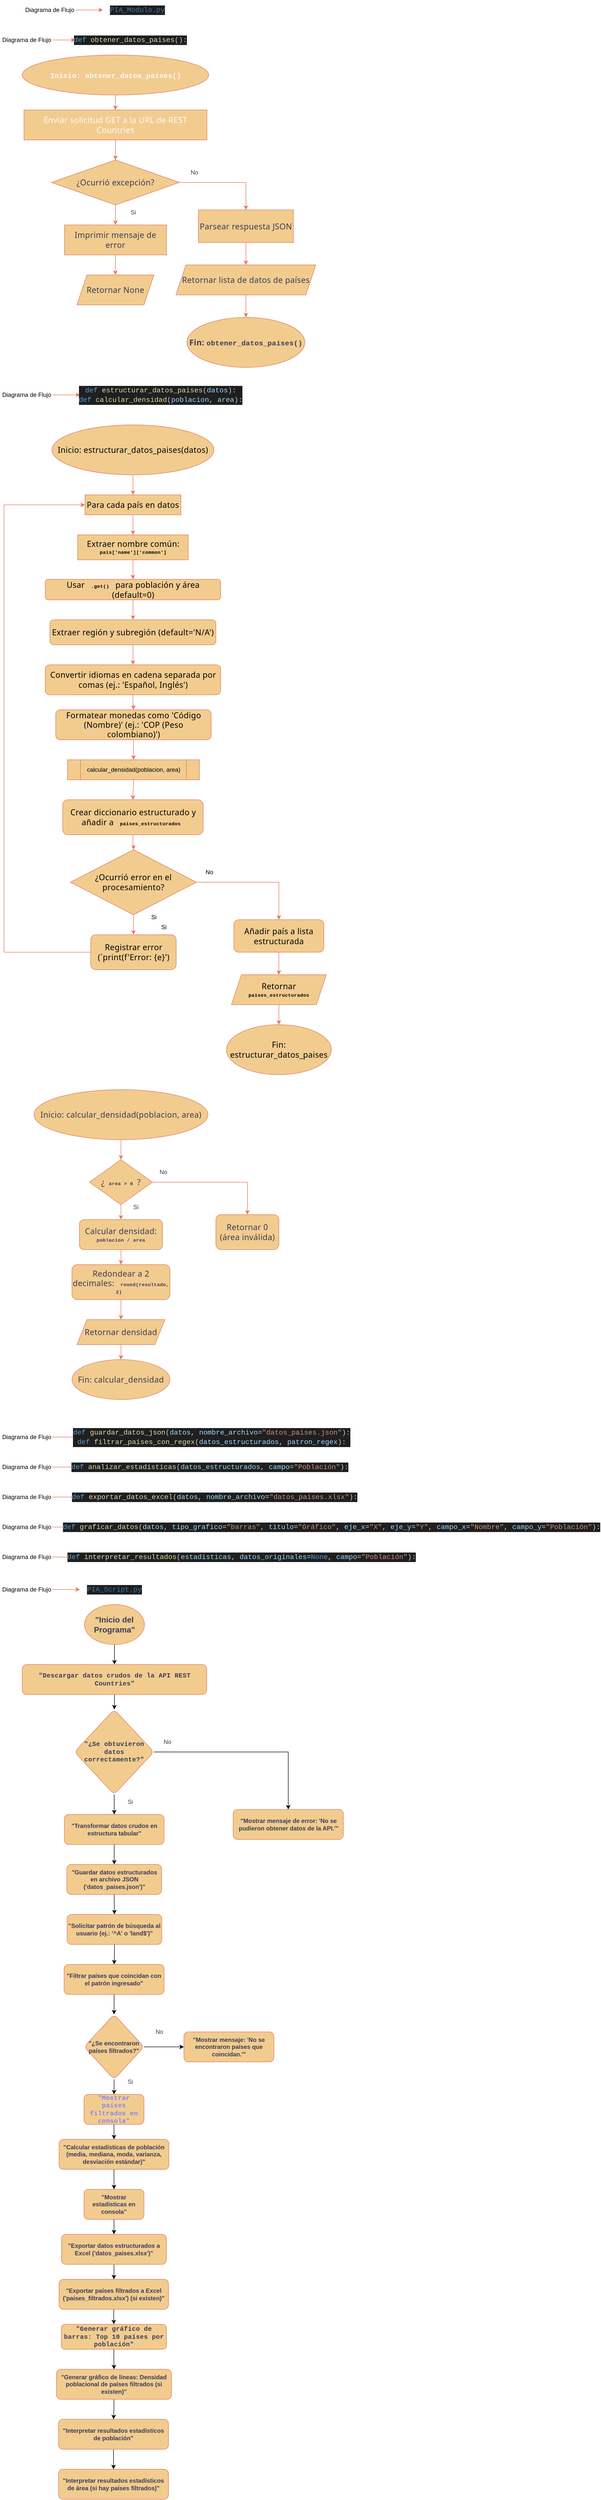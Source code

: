 <mxfile version="27.0.2">
  <diagram name="Página-1" id="TdQatwvxKdCJxrZPbZy2">
    <mxGraphModel dx="1322" dy="1912" grid="1" gridSize="10" guides="1" tooltips="1" connect="1" arrows="1" fold="1" page="1" pageScale="1" pageWidth="827" pageHeight="1169" math="0" shadow="0">
      <root>
        <mxCell id="0" />
        <mxCell id="1" parent="0" />
        <mxCell id="56zbXbjP5MMYhylMdoNp-4" value="" style="edgeStyle=orthogonalEdgeStyle;rounded=0;orthogonalLoop=1;jettySize=auto;html=1;labelBackgroundColor=none;strokeColor=#E07A5F;fontColor=default;" parent="1" source="56zbXbjP5MMYhylMdoNp-1" target="56zbXbjP5MMYhylMdoNp-2" edge="1">
          <mxGeometry relative="1" as="geometry" />
        </mxCell>
        <mxCell id="56zbXbjP5MMYhylMdoNp-1" value="&lt;span style=&quot;font-family: system-ui, ui-sans-serif, -apple-system, BlinkMacSystemFont, sans-serif, Inter, NotoSansHans; font-size: 16px; letter-spacing: 0.32px; text-align: left; white-space-collapse: preserve-breaks;&quot;&gt;&lt;font style=&quot;color: light-dark(rgb(250, 250, 252), rgb(255, 181, 112));&quot;&gt;&lt;b style=&quot;&quot;&gt;&lt;span style=&quot;font-family: Consolas, &amp;quot;Courier New&amp;quot;, monospace; font-size: 14px; white-space: pre; letter-spacing: 0.32px;&quot;&gt;Inicio: obtener_datos_paises&lt;/span&gt;&lt;span style=&quot;font-family: Consolas, &amp;quot;Courier New&amp;quot;, monospace; font-size: 14px; white-space: pre; letter-spacing: 0.32px;&quot;&gt;()&lt;/span&gt;&lt;/b&gt;&lt;/font&gt;&lt;/span&gt;" style="ellipse;whiteSpace=wrap;html=1;labelBackgroundColor=none;fillColor=#F2CC8F;strokeColor=#E07A5F;fontColor=#393C56;rounded=0;" parent="1" vertex="1">
          <mxGeometry x="216.5" y="60" width="373" height="80" as="geometry" />
        </mxCell>
        <mxCell id="56zbXbjP5MMYhylMdoNp-6" value="" style="edgeStyle=orthogonalEdgeStyle;rounded=0;orthogonalLoop=1;jettySize=auto;html=1;labelBackgroundColor=none;strokeColor=#E07A5F;fontColor=default;" parent="1" source="56zbXbjP5MMYhylMdoNp-2" target="56zbXbjP5MMYhylMdoNp-5" edge="1">
          <mxGeometry relative="1" as="geometry" />
        </mxCell>
        <mxCell id="56zbXbjP5MMYhylMdoNp-2" value="&lt;span style=&quot;font-family: system-ui, ui-sans-serif, -apple-system, BlinkMacSystemFont, sans-serif, Inter, NotoSansHans; font-size: 16px; letter-spacing: 0.32px; text-align: left; white-space-collapse: preserve-breaks;&quot;&gt;&lt;font style=&quot;color: light-dark(rgb(250, 250, 252), rgb(255, 181, 112));&quot;&gt;Enviar solicitud GET a la URL de REST Countries&lt;/font&gt;&lt;/span&gt;" style="rounded=0;whiteSpace=wrap;html=1;labelBackgroundColor=none;fillColor=#F2CC8F;strokeColor=#E07A5F;fontColor=#393C56;" parent="1" vertex="1">
          <mxGeometry x="220" y="170" width="366" height="60" as="geometry" />
        </mxCell>
        <mxCell id="56zbXbjP5MMYhylMdoNp-9" value="" style="edgeStyle=orthogonalEdgeStyle;rounded=0;orthogonalLoop=1;jettySize=auto;html=1;labelBackgroundColor=none;strokeColor=#E07A5F;fontColor=default;" parent="1" source="56zbXbjP5MMYhylMdoNp-5" target="56zbXbjP5MMYhylMdoNp-8" edge="1">
          <mxGeometry relative="1" as="geometry" />
        </mxCell>
        <mxCell id="56zbXbjP5MMYhylMdoNp-14" value="" style="edgeStyle=orthogonalEdgeStyle;rounded=0;orthogonalLoop=1;jettySize=auto;html=1;labelBackgroundColor=none;strokeColor=#E07A5F;fontColor=default;" parent="1" source="56zbXbjP5MMYhylMdoNp-5" target="56zbXbjP5MMYhylMdoNp-13" edge="1">
          <mxGeometry relative="1" as="geometry" />
        </mxCell>
        <mxCell id="56zbXbjP5MMYhylMdoNp-5" value="&lt;span style=&quot;font-family: system-ui, ui-sans-serif, -apple-system, BlinkMacSystemFont, sans-serif, Inter, NotoSansHans; font-size: 16px; letter-spacing: 0.32px; text-align: left; white-space-collapse: preserve-breaks;&quot;&gt;¿Ocurrió excepción?&lt;/span&gt;" style="rhombus;whiteSpace=wrap;html=1;labelBackgroundColor=none;fillColor=#F2CC8F;strokeColor=#E07A5F;fontColor=light-dark(#393C56,#FFB570);rounded=0;" parent="1" vertex="1">
          <mxGeometry x="275" y="270" width="256" height="90" as="geometry" />
        </mxCell>
        <mxCell id="56zbXbjP5MMYhylMdoNp-7" value="No" style="text;html=1;align=center;verticalAlign=middle;whiteSpace=wrap;rounded=0;labelBackgroundColor=none;fontColor=light-dark(#393C56,#FFB570);" parent="1" vertex="1">
          <mxGeometry x="531" y="280" width="60" height="30" as="geometry" />
        </mxCell>
        <mxCell id="56zbXbjP5MMYhylMdoNp-11" value="" style="edgeStyle=orthogonalEdgeStyle;rounded=0;orthogonalLoop=1;jettySize=auto;html=1;labelBackgroundColor=none;strokeColor=#E07A5F;fontColor=default;" parent="1" source="56zbXbjP5MMYhylMdoNp-8" target="56zbXbjP5MMYhylMdoNp-10" edge="1">
          <mxGeometry relative="1" as="geometry" />
        </mxCell>
        <mxCell id="56zbXbjP5MMYhylMdoNp-8" value="&lt;span style=&quot;font-family: system-ui, ui-sans-serif, -apple-system, BlinkMacSystemFont, sans-serif, Inter, NotoSansHans; font-size: 16px; letter-spacing: 0.32px; text-align: left; white-space-collapse: preserve-breaks;&quot;&gt;Parsear respuesta JSON&lt;/span&gt;" style="rounded=0;whiteSpace=wrap;html=1;labelBackgroundColor=none;fillColor=#F2CC8F;strokeColor=#E07A5F;fontColor=light-dark(#393C56,#FFB570);" parent="1" vertex="1">
          <mxGeometry x="569" y="370" width="190" height="65" as="geometry" />
        </mxCell>
        <mxCell id="56zbXbjP5MMYhylMdoNp-18" value="" style="edgeStyle=orthogonalEdgeStyle;rounded=0;orthogonalLoop=1;jettySize=auto;html=1;labelBackgroundColor=none;strokeColor=#E07A5F;fontColor=default;" parent="1" source="56zbXbjP5MMYhylMdoNp-10" target="56zbXbjP5MMYhylMdoNp-17" edge="1">
          <mxGeometry relative="1" as="geometry" />
        </mxCell>
        <mxCell id="56zbXbjP5MMYhylMdoNp-10" value="&lt;span style=&quot;font-family: system-ui, ui-sans-serif, -apple-system, BlinkMacSystemFont, sans-serif, Inter, NotoSansHans; font-size: 16px; letter-spacing: 0.32px; text-align: left; white-space-collapse: preserve-breaks;&quot;&gt;Retornar lista de datos de países&lt;/span&gt;" style="shape=parallelogram;perimeter=parallelogramPerimeter;whiteSpace=wrap;html=1;fixedSize=1;labelBackgroundColor=none;fillColor=#F2CC8F;strokeColor=#E07A5F;fontColor=light-dark(#393C56,#FFB570);rounded=0;" parent="1" vertex="1">
          <mxGeometry x="524" y="480" width="280" height="60" as="geometry" />
        </mxCell>
        <mxCell id="56zbXbjP5MMYhylMdoNp-12" value="Si" style="text;html=1;align=center;verticalAlign=middle;whiteSpace=wrap;rounded=0;labelBackgroundColor=none;fontColor=light-dark(#393C56,#FFB570);" parent="1" vertex="1">
          <mxGeometry x="409" y="360" width="60" height="30" as="geometry" />
        </mxCell>
        <mxCell id="56zbXbjP5MMYhylMdoNp-16" value="" style="edgeStyle=orthogonalEdgeStyle;rounded=0;orthogonalLoop=1;jettySize=auto;html=1;labelBackgroundColor=none;strokeColor=#E07A5F;fontColor=default;" parent="1" source="56zbXbjP5MMYhylMdoNp-13" target="56zbXbjP5MMYhylMdoNp-15" edge="1">
          <mxGeometry relative="1" as="geometry" />
        </mxCell>
        <mxCell id="56zbXbjP5MMYhylMdoNp-13" value="&lt;span style=&quot;font-family: system-ui, ui-sans-serif, -apple-system, BlinkMacSystemFont, sans-serif, Inter, NotoSansHans; font-size: 16px; letter-spacing: 0.32px; text-align: left; white-space-collapse: preserve-breaks;&quot;&gt;Imprimir mensaje de error&lt;/span&gt;" style="rounded=0;whiteSpace=wrap;html=1;labelBackgroundColor=none;fillColor=#F2CC8F;strokeColor=#E07A5F;fontColor=light-dark(#393C56,#FFB570);" parent="1" vertex="1">
          <mxGeometry x="301" y="400" width="204" height="60" as="geometry" />
        </mxCell>
        <mxCell id="56zbXbjP5MMYhylMdoNp-15" value="&lt;span style=&quot;font-family: system-ui, ui-sans-serif, -apple-system, BlinkMacSystemFont, sans-serif, Inter, NotoSansHans; font-size: 16px; letter-spacing: 0.32px; text-align: left; white-space-collapse: preserve-breaks;&quot;&gt;Retornar None&lt;/span&gt;" style="shape=parallelogram;perimeter=parallelogramPerimeter;whiteSpace=wrap;html=1;fixedSize=1;labelBackgroundColor=none;fillColor=#F2CC8F;strokeColor=#E07A5F;fontColor=light-dark(#393C56,#FFB570);rounded=0;" parent="1" vertex="1">
          <mxGeometry x="326" y="500" width="154" height="60" as="geometry" />
        </mxCell>
        <mxCell id="56zbXbjP5MMYhylMdoNp-17" value="&lt;span style=&quot;font-family: system-ui, ui-sans-serif, -apple-system, BlinkMacSystemFont, sans-serif, Inter, NotoSansHans; font-size: 16px; letter-spacing: 0.32px; text-align: left; white-space-collapse: preserve-breaks;&quot;&gt;&lt;b&gt;Fin:&amp;nbsp;&lt;span style=&quot;letter-spacing: 0.32px; font-family: Consolas, &amp;quot;Courier New&amp;quot;, monospace; font-size: 14px; white-space: pre;&quot;&gt;obtener_datos_paises&lt;/span&gt;&lt;span style=&quot;letter-spacing: 0.32px; font-family: Consolas, &amp;quot;Courier New&amp;quot;, monospace; font-size: 14px; white-space: pre;&quot;&gt;()&lt;/span&gt;&lt;/b&gt;&lt;/span&gt;" style="ellipse;whiteSpace=wrap;html=1;labelBackgroundColor=none;fillColor=#F2CC8F;strokeColor=#E07A5F;fontColor=light-dark(#393C56,#FFB570);rounded=0;" parent="1" vertex="1">
          <mxGeometry x="546" y="585" width="236" height="100" as="geometry" />
        </mxCell>
        <mxCell id="56zbXbjP5MMYhylMdoNp-25" value="" style="edgeStyle=orthogonalEdgeStyle;rounded=0;orthogonalLoop=1;jettySize=auto;html=1;strokeColor=#E07A5F;fontColor=default;fillColor=#F2CC8F;labelBackgroundColor=none;" parent="1" source="56zbXbjP5MMYhylMdoNp-19" target="56zbXbjP5MMYhylMdoNp-23" edge="1">
          <mxGeometry relative="1" as="geometry" />
        </mxCell>
        <mxCell id="56zbXbjP5MMYhylMdoNp-19" value="&lt;font style=&quot;color: light-dark(rgb(0, 0, 0), rgb(205, 162, 190));&quot;&gt;Diagrama de Flujo&lt;/font&gt;" style="text;html=1;align=center;verticalAlign=middle;whiteSpace=wrap;rounded=0;fontColor=#393C56;labelBackgroundColor=none;" parent="1" vertex="1">
          <mxGeometry x="174" y="15" width="103" height="30" as="geometry" />
        </mxCell>
        <mxCell id="56zbXbjP5MMYhylMdoNp-23" value="&lt;div style=&quot;color: rgb(204, 204, 204); background-color: rgb(31, 31, 31); font-family: Consolas, &amp;quot;Courier New&amp;quot;, monospace; font-size: 14px; line-height: 19px; white-space: pre;&quot;&gt;&lt;span style=&quot;color: #569cd6;&quot;&gt;def&lt;/span&gt; &lt;span style=&quot;color: #dcdcaa;&quot;&gt;obtener_datos_paises&lt;/span&gt;():&lt;/div&gt;" style="text;html=1;align=center;verticalAlign=middle;whiteSpace=wrap;rounded=0;fontColor=#393C56;labelBackgroundColor=none;" parent="1" vertex="1">
          <mxGeometry x="323" y="10" width="220" height="40" as="geometry" />
        </mxCell>
        <mxCell id="56zbXbjP5MMYhylMdoNp-26" value="" style="edgeStyle=orthogonalEdgeStyle;rounded=0;orthogonalLoop=1;jettySize=auto;html=1;strokeColor=#E07A5F;fontColor=default;fillColor=#F2CC8F;labelBackgroundColor=none;" parent="1" source="56zbXbjP5MMYhylMdoNp-27" target="56zbXbjP5MMYhylMdoNp-28" edge="1">
          <mxGeometry relative="1" as="geometry" />
        </mxCell>
        <mxCell id="56zbXbjP5MMYhylMdoNp-27" value="&lt;font style=&quot;color: light-dark(rgb(0, 0, 0), rgb(205, 162, 190));&quot;&gt;Diagrama de Flujo&lt;/font&gt;" style="text;html=1;align=center;verticalAlign=middle;whiteSpace=wrap;rounded=0;fontColor=#393C56;labelBackgroundColor=none;" parent="1" vertex="1">
          <mxGeometry x="174" y="725" width="103" height="30" as="geometry" />
        </mxCell>
        <mxCell id="56zbXbjP5MMYhylMdoNp-28" value="&lt;div style=&quot;color: rgb(204, 204, 204); background-color: rgb(31, 31, 31); font-family: Consolas, &amp;quot;Courier New&amp;quot;, monospace; font-size: 14px; line-height: 19px; white-space: pre;&quot;&gt;&lt;div style=&quot;color: rgb(204, 204, 204); background-color: rgb(31, 31, 31); line-height: 19px;&quot;&gt;&lt;span style=&quot;color: rgb(86, 156, 214);&quot;&gt;def&lt;/span&gt; &lt;span style=&quot;color: rgb(220, 220, 170);&quot;&gt;estructurar_datos_paises&lt;/span&gt;(&lt;span style=&quot;color: rgb(156, 220, 254);&quot;&gt;datos&lt;/span&gt;):&lt;/div&gt;&lt;div style=&quot;color: rgb(204, 204, 204); background-color: rgb(31, 31, 31); line-height: 19px;&quot;&gt;&lt;span style=&quot;color: rgb(86, 156, 214);&quot;&gt;def&lt;/span&gt;&lt;span style=&quot;background-color: rgb(31, 31, 31); color: rgb(204, 204, 204);&quot;&gt; &lt;/span&gt;&lt;span style=&quot;color: rgb(220, 220, 170);&quot;&gt;calcular_densidad&lt;/span&gt;&lt;span style=&quot;background-color: rgb(31, 31, 31); color: rgb(204, 204, 204);&quot;&gt;(&lt;/span&gt;&lt;span style=&quot;color: rgb(156, 220, 254);&quot;&gt;poblacion&lt;/span&gt;&lt;span style=&quot;background-color: rgb(31, 31, 31); color: rgb(204, 204, 204);&quot;&gt;, &lt;/span&gt;&lt;span style=&quot;color: rgb(156, 220, 254);&quot;&gt;area&lt;/span&gt;&lt;span style=&quot;background-color: rgb(31, 31, 31); color: rgb(204, 204, 204);&quot;&gt;):&lt;/span&gt;&lt;/div&gt;&lt;/div&gt;" style="text;html=1;align=center;verticalAlign=middle;whiteSpace=wrap;rounded=0;fontColor=#393C56;labelBackgroundColor=none;" parent="1" vertex="1">
          <mxGeometry x="332.5" y="710" width="321" height="60" as="geometry" />
        </mxCell>
        <mxCell id="56zbXbjP5MMYhylMdoNp-32" value="" style="edgeStyle=orthogonalEdgeStyle;rounded=0;orthogonalLoop=1;jettySize=auto;html=1;strokeColor=#E07A5F;fontColor=default;fillColor=#F2CC8F;labelBackgroundColor=none;" parent="1" source="56zbXbjP5MMYhylMdoNp-33" target="56zbXbjP5MMYhylMdoNp-34" edge="1">
          <mxGeometry relative="1" as="geometry" />
        </mxCell>
        <mxCell id="56zbXbjP5MMYhylMdoNp-33" value="&lt;font style=&quot;color: light-dark(rgb(0, 0, 0), rgb(205, 162, 190));&quot;&gt;Diagrama de Flujo&lt;/font&gt;" style="text;html=1;align=center;verticalAlign=middle;whiteSpace=wrap;rounded=0;fontColor=#393C56;labelBackgroundColor=none;" parent="1" vertex="1">
          <mxGeometry x="174" y="2810" width="103" height="30" as="geometry" />
        </mxCell>
        <mxCell id="56zbXbjP5MMYhylMdoNp-34" value="&lt;div style=&quot;color: rgb(204, 204, 204); background-color: rgb(31, 31, 31); font-family: Consolas, &amp;quot;Courier New&amp;quot;, monospace; font-size: 14px; line-height: 19px; white-space: pre;&quot;&gt;&lt;div style=&quot;color: rgb(204, 204, 204); background-color: rgb(31, 31, 31); line-height: 19px;&quot;&gt;&lt;div style=&quot;color: rgb(204, 204, 204); background-color: rgb(31, 31, 31); line-height: 19px;&quot;&gt;&lt;span style=&quot;color: rgb(86, 156, 214);&quot;&gt;def&lt;/span&gt; &lt;span style=&quot;color: rgb(220, 220, 170);&quot;&gt;guardar_datos_json&lt;/span&gt;(&lt;span style=&quot;color: rgb(156, 220, 254);&quot;&gt;datos&lt;/span&gt;, &lt;span style=&quot;color: rgb(156, 220, 254);&quot;&gt;nombre_archivo&lt;/span&gt;&lt;span style=&quot;color: rgb(212, 212, 212);&quot;&gt;=&lt;/span&gt;&lt;span style=&quot;color: rgb(206, 145, 120);&quot;&gt;&quot;datos_paises.json&quot;&lt;/span&gt;):&lt;/div&gt;&lt;div style=&quot;color: rgb(204, 204, 204); background-color: rgb(31, 31, 31); line-height: 19px;&quot;&gt;&lt;span style=&quot;color: rgb(86, 156, 214);&quot;&gt;def&lt;/span&gt;&lt;span style=&quot;background-color: light-dark(rgb(31, 31, 31), rgb(210, 210, 210)); color: light-dark(rgb(204, 204, 204), rgb(62, 62, 62));&quot;&gt; &lt;/span&gt;&lt;span style=&quot;color: rgb(220, 220, 170);&quot;&gt;filtrar_paises_con_regex&lt;/span&gt;&lt;span style=&quot;background-color: light-dark(rgb(31, 31, 31), rgb(210, 210, 210)); color: light-dark(rgb(204, 204, 204), rgb(62, 62, 62));&quot;&gt;(&lt;/span&gt;&lt;span style=&quot;color: rgb(156, 220, 254);&quot;&gt;datos_estructurados&lt;/span&gt;&lt;span style=&quot;background-color: light-dark(rgb(31, 31, 31), rgb(210, 210, 210)); color: light-dark(rgb(204, 204, 204), rgb(62, 62, 62));&quot;&gt;, &lt;/span&gt;&lt;span style=&quot;color: rgb(156, 220, 254);&quot;&gt;patron_regex&lt;/span&gt;&lt;span style=&quot;background-color: light-dark(rgb(31, 31, 31), rgb(210, 210, 210)); color: light-dark(rgb(204, 204, 204), rgb(62, 62, 62));&quot;&gt;):&lt;/span&gt;&lt;/div&gt;&lt;/div&gt;&lt;/div&gt;" style="text;html=1;align=center;verticalAlign=middle;whiteSpace=wrap;rounded=0;fontColor=#393C56;labelBackgroundColor=none;" parent="1" vertex="1">
          <mxGeometry x="332" y="2800" width="527" height="50" as="geometry" />
        </mxCell>
        <mxCell id="56zbXbjP5MMYhylMdoNp-36" value="" style="edgeStyle=orthogonalEdgeStyle;rounded=0;orthogonalLoop=1;jettySize=auto;html=1;strokeColor=#E07A5F;fontColor=default;fillColor=#F2CC8F;labelBackgroundColor=none;" parent="1" source="56zbXbjP5MMYhylMdoNp-37" target="56zbXbjP5MMYhylMdoNp-38" edge="1">
          <mxGeometry relative="1" as="geometry" />
        </mxCell>
        <mxCell id="56zbXbjP5MMYhylMdoNp-37" value="&lt;font style=&quot;color: light-dark(rgb(0, 0, 0), rgb(205, 162, 190));&quot;&gt;Diagrama de Flujo&lt;/font&gt;" style="text;html=1;align=center;verticalAlign=middle;whiteSpace=wrap;rounded=0;fontColor=#393C56;labelBackgroundColor=none;" parent="1" vertex="1">
          <mxGeometry x="174" y="2870" width="103" height="30" as="geometry" />
        </mxCell>
        <mxCell id="56zbXbjP5MMYhylMdoNp-38" value="&lt;div style=&quot;color: rgb(204, 204, 204); background-color: rgb(31, 31, 31); font-family: Consolas, &amp;quot;Courier New&amp;quot;, monospace; font-size: 14px; line-height: 19px; white-space: pre;&quot;&gt;&lt;div style=&quot;color: rgb(204, 204, 204); background-color: rgb(31, 31, 31); line-height: 19px;&quot;&gt;&lt;div style=&quot;color: rgb(204, 204, 204); background-color: rgb(31, 31, 31); line-height: 19px;&quot;&gt;&lt;div style=&quot;color: rgb(204, 204, 204); background-color: rgb(31, 31, 31); line-height: 19px;&quot;&gt;&lt;span style=&quot;color: #569cd6;&quot;&gt;def&lt;/span&gt; &lt;span style=&quot;color: #dcdcaa;&quot;&gt;analizar_estadisticas&lt;/span&gt;(&lt;span style=&quot;color: #9cdcfe;&quot;&gt;datos_estructurados&lt;/span&gt;, &lt;span style=&quot;color: #9cdcfe;&quot;&gt;campo&lt;/span&gt;&lt;span style=&quot;color: #d4d4d4;&quot;&gt;=&lt;/span&gt;&lt;span style=&quot;color: #ce9178;&quot;&gt;&quot;Población&quot;&lt;/span&gt;):&lt;/div&gt;&lt;/div&gt;&lt;/div&gt;&lt;/div&gt;" style="text;html=1;align=center;verticalAlign=middle;whiteSpace=wrap;rounded=0;fontColor=#393C56;labelBackgroundColor=none;" parent="1" vertex="1">
          <mxGeometry x="332.5" y="2865" width="517.5" height="40" as="geometry" />
        </mxCell>
        <mxCell id="56zbXbjP5MMYhylMdoNp-40" value="" style="edgeStyle=orthogonalEdgeStyle;rounded=0;orthogonalLoop=1;jettySize=auto;html=1;strokeColor=#E07A5F;fontColor=default;fillColor=#F2CC8F;labelBackgroundColor=none;" parent="1" source="56zbXbjP5MMYhylMdoNp-41" target="56zbXbjP5MMYhylMdoNp-42" edge="1">
          <mxGeometry relative="1" as="geometry" />
        </mxCell>
        <mxCell id="56zbXbjP5MMYhylMdoNp-41" value="&lt;font style=&quot;color: light-dark(rgb(0, 0, 0), rgb(205, 162, 190));&quot;&gt;Diagrama de Flujo&lt;/font&gt;" style="text;html=1;align=center;verticalAlign=middle;whiteSpace=wrap;rounded=0;fontColor=#393C56;labelBackgroundColor=none;" parent="1" vertex="1">
          <mxGeometry x="174" y="2930" width="103" height="30" as="geometry" />
        </mxCell>
        <mxCell id="56zbXbjP5MMYhylMdoNp-42" value="&lt;div style=&quot;color: rgb(204, 204, 204); background-color: rgb(31, 31, 31); font-family: Consolas, &amp;quot;Courier New&amp;quot;, monospace; font-size: 14px; line-height: 19px; white-space: pre;&quot;&gt;&lt;div style=&quot;color: rgb(204, 204, 204); background-color: rgb(31, 31, 31); line-height: 19px;&quot;&gt;&lt;div style=&quot;color: rgb(204, 204, 204); background-color: rgb(31, 31, 31); line-height: 19px;&quot;&gt;&lt;div style=&quot;color: rgb(204, 204, 204); background-color: rgb(31, 31, 31); line-height: 19px;&quot;&gt;&lt;span style=&quot;color: #569cd6;&quot;&gt;def&lt;/span&gt; &lt;span style=&quot;color: #dcdcaa;&quot;&gt;exportar_datos_excel&lt;/span&gt;(&lt;span style=&quot;color: #9cdcfe;&quot;&gt;datos&lt;/span&gt;, &lt;span style=&quot;color: #9cdcfe;&quot;&gt;nombre_archivo&lt;/span&gt;&lt;span style=&quot;color: #d4d4d4;&quot;&gt;=&lt;/span&gt;&lt;span style=&quot;color: #ce9178;&quot;&gt;&quot;datos_paises.xlsx&quot;&lt;/span&gt;):&lt;/div&gt;&lt;/div&gt;&lt;/div&gt;&lt;/div&gt;" style="text;html=1;align=center;verticalAlign=middle;whiteSpace=wrap;rounded=0;fontColor=#393C56;labelBackgroundColor=none;" parent="1" vertex="1">
          <mxGeometry x="332.5" y="2925" width="537" height="40" as="geometry" />
        </mxCell>
        <mxCell id="56zbXbjP5MMYhylMdoNp-43" value="" style="edgeStyle=orthogonalEdgeStyle;rounded=0;orthogonalLoop=1;jettySize=auto;html=1;strokeColor=#E07A5F;fontColor=default;fillColor=#F2CC8F;labelBackgroundColor=none;" parent="1" source="56zbXbjP5MMYhylMdoNp-44" target="56zbXbjP5MMYhylMdoNp-45" edge="1">
          <mxGeometry relative="1" as="geometry" />
        </mxCell>
        <mxCell id="56zbXbjP5MMYhylMdoNp-44" value="&lt;font style=&quot;color: light-dark(rgb(0, 0, 0), rgb(205, 162, 190));&quot;&gt;Diagrama de Flujo&lt;/font&gt;" style="text;html=1;align=center;verticalAlign=middle;whiteSpace=wrap;rounded=0;fontColor=#393C56;labelBackgroundColor=none;" parent="1" vertex="1">
          <mxGeometry x="174" y="2990" width="103" height="30" as="geometry" />
        </mxCell>
        <mxCell id="56zbXbjP5MMYhylMdoNp-45" value="&lt;div style=&quot;color: rgb(204, 204, 204); background-color: rgb(31, 31, 31); font-family: Consolas, &amp;quot;Courier New&amp;quot;, monospace; font-size: 14px; line-height: 19px; white-space: pre;&quot;&gt;&lt;div style=&quot;color: rgb(204, 204, 204); background-color: rgb(31, 31, 31); line-height: 19px;&quot;&gt;&lt;div style=&quot;color: rgb(204, 204, 204); background-color: rgb(31, 31, 31); line-height: 19px;&quot;&gt;&lt;div style=&quot;color: rgb(204, 204, 204); background-color: rgb(31, 31, 31); line-height: 19px;&quot;&gt;&lt;span style=&quot;color: #569cd6;&quot;&gt;def&lt;/span&gt; &lt;span style=&quot;color: #dcdcaa;&quot;&gt;graficar_datos&lt;/span&gt;(&lt;span style=&quot;color: #9cdcfe;&quot;&gt;datos&lt;/span&gt;, &lt;span style=&quot;color: #9cdcfe;&quot;&gt;tipo_grafico&lt;/span&gt;&lt;span style=&quot;color: #d4d4d4;&quot;&gt;=&lt;/span&gt;&lt;span style=&quot;color: #ce9178;&quot;&gt;&quot;barras&quot;&lt;/span&gt;, &lt;span style=&quot;color: #9cdcfe;&quot;&gt;titulo&lt;/span&gt;&lt;span style=&quot;color: #d4d4d4;&quot;&gt;=&lt;/span&gt;&lt;span style=&quot;color: #ce9178;&quot;&gt;&quot;Gráfico&quot;&lt;/span&gt;, &lt;span style=&quot;color: #9cdcfe;&quot;&gt;eje_x&lt;/span&gt;&lt;span style=&quot;color: #d4d4d4;&quot;&gt;=&lt;/span&gt;&lt;span style=&quot;color: #ce9178;&quot;&gt;&quot;X&quot;&lt;/span&gt;, &lt;span style=&quot;color: #9cdcfe;&quot;&gt;eje_y&lt;/span&gt;&lt;span style=&quot;color: #d4d4d4;&quot;&gt;=&lt;/span&gt;&lt;span style=&quot;color: #ce9178;&quot;&gt;&quot;Y&quot;&lt;/span&gt;, &lt;span style=&quot;color: #9cdcfe;&quot;&gt;campo_x&lt;/span&gt;&lt;span style=&quot;color: #d4d4d4;&quot;&gt;=&lt;/span&gt;&lt;span style=&quot;color: #ce9178;&quot;&gt;&quot;Nombre&quot;&lt;/span&gt;, &lt;span style=&quot;color: #9cdcfe;&quot;&gt;campo_y&lt;/span&gt;&lt;span style=&quot;color: #d4d4d4;&quot;&gt;=&lt;/span&gt;&lt;span style=&quot;color: #ce9178;&quot;&gt;&quot;Población&quot;&lt;/span&gt;):&lt;/div&gt;&lt;/div&gt;&lt;/div&gt;&lt;/div&gt;" style="text;html=1;align=center;verticalAlign=middle;whiteSpace=wrap;rounded=0;fontColor=#393C56;labelBackgroundColor=none;" parent="1" vertex="1">
          <mxGeometry x="332" y="2985" width="1007" height="40" as="geometry" />
        </mxCell>
        <mxCell id="56zbXbjP5MMYhylMdoNp-46" value="" style="edgeStyle=orthogonalEdgeStyle;rounded=0;orthogonalLoop=1;jettySize=auto;html=1;strokeColor=#E07A5F;fontColor=default;fillColor=#F2CC8F;labelBackgroundColor=none;" parent="1" source="56zbXbjP5MMYhylMdoNp-47" target="56zbXbjP5MMYhylMdoNp-48" edge="1">
          <mxGeometry relative="1" as="geometry" />
        </mxCell>
        <mxCell id="56zbXbjP5MMYhylMdoNp-47" value="&lt;font style=&quot;color: light-dark(rgb(0, 0, 0), rgb(205, 162, 190));&quot;&gt;Diagrama de Flujo&lt;/font&gt;" style="text;html=1;align=center;verticalAlign=middle;whiteSpace=wrap;rounded=0;fontColor=#393C56;labelBackgroundColor=none;" parent="1" vertex="1">
          <mxGeometry x="174" y="3050" width="103" height="30" as="geometry" />
        </mxCell>
        <mxCell id="56zbXbjP5MMYhylMdoNp-48" value="&lt;div style=&quot;color: rgb(204, 204, 204); background-color: rgb(31, 31, 31); font-family: Consolas, &amp;quot;Courier New&amp;quot;, monospace; font-size: 14px; line-height: 19px; white-space: pre;&quot;&gt;&lt;div style=&quot;color: rgb(204, 204, 204); background-color: rgb(31, 31, 31); line-height: 19px;&quot;&gt;&lt;div style=&quot;color: rgb(204, 204, 204); background-color: rgb(31, 31, 31); line-height: 19px;&quot;&gt;&lt;div style=&quot;color: rgb(204, 204, 204); background-color: rgb(31, 31, 31); line-height: 19px;&quot;&gt;&lt;span style=&quot;color: #569cd6;&quot;&gt;def&lt;/span&gt; &lt;span style=&quot;color: #dcdcaa;&quot;&gt;interpretar_resultados&lt;/span&gt;(&lt;span style=&quot;color: #9cdcfe;&quot;&gt;estadisticas&lt;/span&gt;, &lt;span style=&quot;color: #9cdcfe;&quot;&gt;datos_originales&lt;/span&gt;&lt;span style=&quot;color: #d4d4d4;&quot;&gt;=&lt;/span&gt;&lt;span style=&quot;color: #569cd6;&quot;&gt;None&lt;/span&gt;, &lt;span style=&quot;color: #9cdcfe;&quot;&gt;campo&lt;/span&gt;&lt;span style=&quot;color: #d4d4d4;&quot;&gt;=&lt;/span&gt;&lt;span style=&quot;color: #ce9178;&quot;&gt;&quot;Población&quot;&lt;/span&gt;):&lt;/div&gt;&lt;/div&gt;&lt;/div&gt;&lt;/div&gt;" style="text;html=1;align=center;verticalAlign=middle;whiteSpace=wrap;rounded=0;fontColor=#393C56;labelBackgroundColor=none;" parent="1" vertex="1">
          <mxGeometry x="332" y="3045" width="647" height="40" as="geometry" />
        </mxCell>
        <mxCell id="56zbXbjP5MMYhylMdoNp-51" value="" style="edgeStyle=orthogonalEdgeStyle;rounded=0;hachureGap=4;orthogonalLoop=1;jettySize=auto;html=1;strokeColor=#E07A5F;fontFamily=Architects Daughter;fontSource=https%3A%2F%2Ffonts.googleapis.com%2Fcss%3Ffamily%3DArchitects%2BDaughter;fontColor=light-dark(#000000,#FFB570);fillColor=#F2CC8F;labelBackgroundColor=none;" parent="1" source="56zbXbjP5MMYhylMdoNp-49" target="56zbXbjP5MMYhylMdoNp-50" edge="1">
          <mxGeometry relative="1" as="geometry" />
        </mxCell>
        <mxCell id="56zbXbjP5MMYhylMdoNp-49" value="&lt;span style=&quot;font-family: system-ui, ui-sans-serif, -apple-system, BlinkMacSystemFont, sans-serif, Inter, NotoSansHans; font-size: 16px; letter-spacing: 0.32px; text-align: left; white-space-collapse: preserve-breaks;&quot;&gt;Inicio: estructurar_datos_paises(datos)&lt;/span&gt;" style="ellipse;whiteSpace=wrap;html=1;strokeColor=#E07A5F;fontColor=light-dark(#000000,#FFB570);fillColor=#F2CC8F;labelBackgroundColor=none;rounded=0;" parent="1" vertex="1">
          <mxGeometry x="276" y="800" width="324" height="100" as="geometry" />
        </mxCell>
        <mxCell id="56zbXbjP5MMYhylMdoNp-56" value="" style="edgeStyle=orthogonalEdgeStyle;rounded=0;hachureGap=4;orthogonalLoop=1;jettySize=auto;html=1;strokeColor=#E07A5F;fontFamily=Architects Daughter;fontSource=https%3A%2F%2Ffonts.googleapis.com%2Fcss%3Ffamily%3DArchitects%2BDaughter;fontColor=light-dark(#000000,#FFB570);fillColor=#F2CC8F;labelBackgroundColor=none;" parent="1" source="56zbXbjP5MMYhylMdoNp-50" target="56zbXbjP5MMYhylMdoNp-54" edge="1">
          <mxGeometry relative="1" as="geometry" />
        </mxCell>
        <mxCell id="56zbXbjP5MMYhylMdoNp-50" value="&lt;span style=&quot;font-family: system-ui, ui-sans-serif, -apple-system, BlinkMacSystemFont, sans-serif, Inter, NotoSansHans; font-size: 16px; font-style: normal; font-variant-ligatures: normal; font-variant-caps: normal; font-weight: 400; letter-spacing: 0.32px; orphans: 2; text-align: left; text-indent: 0px; text-transform: none; widows: 2; word-spacing: 0px; -webkit-text-stroke-width: 0px; white-space: pre-line; text-decoration-thickness: initial; text-decoration-style: initial; text-decoration-color: initial; float: none; display: inline !important;&quot;&gt;Para cada país en datos&lt;/span&gt;" style="rounded=0;whiteSpace=wrap;html=1;hachureGap=4;strokeColor=#E07A5F;fontFamily=Architects Daughter;fontSource=https%3A%2F%2Ffonts.googleapis.com%2Fcss%3Ffamily%3DArchitects%2BDaughter;fontColor=light-dark(#000000,#FFB570);fillColor=#F2CC8F;labelBackgroundColor=none;" parent="1" vertex="1">
          <mxGeometry x="342" y="940" width="192" height="40" as="geometry" />
        </mxCell>
        <mxCell id="56zbXbjP5MMYhylMdoNp-58" value="" style="edgeStyle=orthogonalEdgeStyle;rounded=0;hachureGap=4;orthogonalLoop=1;jettySize=auto;html=1;strokeColor=#E07A5F;fontFamily=Architects Daughter;fontSource=https%3A%2F%2Ffonts.googleapis.com%2Fcss%3Ffamily%3DArchitects%2BDaughter;fontColor=light-dark(#000000,#FFB570);fillColor=#F2CC8F;labelBackgroundColor=none;" parent="1" source="56zbXbjP5MMYhylMdoNp-54" target="56zbXbjP5MMYhylMdoNp-57" edge="1">
          <mxGeometry relative="1" as="geometry" />
        </mxCell>
        <mxCell id="56zbXbjP5MMYhylMdoNp-54" value="&lt;span style=&quot;font-family: system-ui, ui-sans-serif, -apple-system, BlinkMacSystemFont, sans-serif, Inter, NotoSansHans; font-size: 16px; letter-spacing: 0.32px; text-align: left; white-space-collapse: preserve-breaks;&quot;&gt;Extraer nombre común: &lt;/span&gt;&lt;code class=&quot;codespan cursor-pointer z-[9] relative&quot; style=&quot;--tw-border-spacing-x: 0; --tw-border-spacing-y: 0; --tw-translate-x: 0; --tw-translate-y: 0; --tw-rotate: 0; --tw-skew-x: 0; --tw-skew-y: 0; --tw-scale-x: 1; --tw-scale-y: 1; --tw-pan-x: ; --tw-pan-y: ; --tw-pinch-zoom: ; --tw-scroll-snap-strictness: proximity; --tw-gradient-from-position: ; --tw-gradient-via-position: ; --tw-gradient-to-position: ; --tw-ordinal: ; --tw-slashed-zero: ; --tw-numeric-figure: ; --tw-numeric-spacing: ; --tw-numeric-fraction: ; --tw-ring-inset: ; --tw-ring-offset-width: 0px; --tw-ring-offset-color: #fff; --tw-ring-color: rgb(59 130 246 / .5); --tw-ring-offset-shadow: 0 0 #0000; --tw-ring-shadow: 0 0 #0000; --tw-shadow: 0 0 #0000; --tw-shadow-colored: 0 0 #0000; --tw-blur: ; --tw-brightness: ; --tw-contrast: ; --tw-grayscale: ; --tw-hue-rotate: ; --tw-invert: ; --tw-saturate: ; --tw-sepia: ; --tw-drop-shadow: ; --tw-backdrop-blur: ; --tw-backdrop-brightness: ; --tw-backdrop-contrast: ; --tw-backdrop-grayscale: ; --tw-backdrop-hue-rotate: ; --tw-backdrop-invert: ; --tw-backdrop-opacity: ; --tw-backdrop-saturate: ; --tw-backdrop-sepia: ; --tw-contain-size: ; --tw-contain-layout: ; --tw-contain-paint: ; --tw-contain-style: ; box-sizing: border-box; border-width: 0px; border-style: solid; border-color: rgb(227, 227, 227); font-family: ui-monospace, SFMono-Regular, Menlo, Monaco, Consolas, &amp;quot;Liberation Mono&amp;quot;, &amp;quot;Courier New&amp;quot;, monospace; font-feature-settings: normal; font-variation-settings: normal; font-size: 0.8em; overflow-x: auto; width: auto; position: relative; z-index: 9; cursor: pointer; padding: 3px 8px; font-weight: 600; margin: 12px 0px; border-radius: 0.375rem; --tw-bg-opacity: 1; letter-spacing: 0.32px; text-align: left; white-space-collapse: preserve-breaks;&quot;&gt;pais[&#39;name&#39;][&#39;common&#39;]&lt;/code&gt;" style="rounded=0;whiteSpace=wrap;html=1;hachureGap=4;strokeColor=#E07A5F;fontFamily=Architects Daughter;fontSource=https%3A%2F%2Ffonts.googleapis.com%2Fcss%3Ffamily%3DArchitects%2BDaughter;fontColor=light-dark(#000000,#FFB570);fillColor=#F2CC8F;labelBackgroundColor=none;" parent="1" vertex="1">
          <mxGeometry x="327.5" y="1020" width="221" height="50" as="geometry" />
        </mxCell>
        <mxCell id="56zbXbjP5MMYhylMdoNp-60" value="" style="edgeStyle=orthogonalEdgeStyle;rounded=0;hachureGap=4;orthogonalLoop=1;jettySize=auto;html=1;strokeColor=#E07A5F;fontFamily=Architects Daughter;fontSource=https%3A%2F%2Ffonts.googleapis.com%2Fcss%3Ffamily%3DArchitects%2BDaughter;fontColor=light-dark(#000000,#FFB570);fillColor=#F2CC8F;labelBackgroundColor=none;" parent="1" source="56zbXbjP5MMYhylMdoNp-57" target="56zbXbjP5MMYhylMdoNp-59" edge="1">
          <mxGeometry relative="1" as="geometry" />
        </mxCell>
        <mxCell id="56zbXbjP5MMYhylMdoNp-57" value="&lt;span style=&quot;font-family: system-ui, ui-sans-serif, -apple-system, BlinkMacSystemFont, sans-serif, Inter, NotoSansHans; font-size: 16px; letter-spacing: 0.32px; text-align: left; white-space-collapse: preserve-breaks;&quot;&gt;Usar &lt;/span&gt;&lt;code class=&quot;codespan cursor-pointer z-[9] relative&quot; style=&quot;--tw-border-spacing-x: 0; --tw-border-spacing-y: 0; --tw-translate-x: 0; --tw-translate-y: 0; --tw-rotate: 0; --tw-skew-x: 0; --tw-skew-y: 0; --tw-scale-x: 1; --tw-scale-y: 1; --tw-pan-x: ; --tw-pan-y: ; --tw-pinch-zoom: ; --tw-scroll-snap-strictness: proximity; --tw-gradient-from-position: ; --tw-gradient-via-position: ; --tw-gradient-to-position: ; --tw-ordinal: ; --tw-slashed-zero: ; --tw-numeric-figure: ; --tw-numeric-spacing: ; --tw-numeric-fraction: ; --tw-ring-inset: ; --tw-ring-offset-width: 0px; --tw-ring-offset-color: #fff; --tw-ring-color: rgb(59 130 246 / .5); --tw-ring-offset-shadow: 0 0 #0000; --tw-ring-shadow: 0 0 #0000; --tw-shadow: 0 0 #0000; --tw-shadow-colored: 0 0 #0000; --tw-blur: ; --tw-brightness: ; --tw-contrast: ; --tw-grayscale: ; --tw-hue-rotate: ; --tw-invert: ; --tw-saturate: ; --tw-sepia: ; --tw-drop-shadow: ; --tw-backdrop-blur: ; --tw-backdrop-brightness: ; --tw-backdrop-contrast: ; --tw-backdrop-grayscale: ; --tw-backdrop-hue-rotate: ; --tw-backdrop-invert: ; --tw-backdrop-opacity: ; --tw-backdrop-saturate: ; --tw-backdrop-sepia: ; --tw-contain-size: ; --tw-contain-layout: ; --tw-contain-paint: ; --tw-contain-style: ; box-sizing: border-box; border-width: 0px; border-style: solid; border-color: rgb(227, 227, 227); font-family: ui-monospace, SFMono-Regular, Menlo, Monaco, Consolas, &amp;quot;Liberation Mono&amp;quot;, &amp;quot;Courier New&amp;quot;, monospace; font-feature-settings: normal; font-variation-settings: normal; font-size: 0.8em; overflow-x: auto; width: auto; position: relative; z-index: 9; cursor: pointer; padding: 3px 8px; font-weight: 600; margin: 12px 0px; border-radius: 0.375rem; --tw-bg-opacity: 1; letter-spacing: 0.32px; text-align: left; white-space-collapse: preserve-breaks;&quot;&gt;.get()&lt;/code&gt;&lt;span style=&quot;font-family: system-ui, ui-sans-serif, -apple-system, BlinkMacSystemFont, sans-serif, Inter, NotoSansHans; font-size: 16px; letter-spacing: 0.32px; text-align: left; white-space-collapse: preserve-breaks;&quot;&gt; para población y área (default=0)&lt;/span&gt;" style="rounded=1;whiteSpace=wrap;html=1;hachureGap=4;strokeColor=#E07A5F;fontFamily=Architects Daughter;fontSource=https%3A%2F%2Ffonts.googleapis.com%2Fcss%3Ffamily%3DArchitects%2BDaughter;fontColor=light-dark(#000000,#FFB570);fillColor=#F2CC8F;labelBackgroundColor=none;" parent="1" vertex="1">
          <mxGeometry x="262.5" y="1109" width="351" height="41" as="geometry" />
        </mxCell>
        <mxCell id="56zbXbjP5MMYhylMdoNp-62" value="" style="edgeStyle=orthogonalEdgeStyle;rounded=0;hachureGap=4;orthogonalLoop=1;jettySize=auto;html=1;strokeColor=#E07A5F;fontFamily=Architects Daughter;fontSource=https%3A%2F%2Ffonts.googleapis.com%2Fcss%3Ffamily%3DArchitects%2BDaughter;fontColor=light-dark(#000000,#FFB570);fillColor=#F2CC8F;labelBackgroundColor=none;" parent="1" source="56zbXbjP5MMYhylMdoNp-59" target="56zbXbjP5MMYhylMdoNp-61" edge="1">
          <mxGeometry relative="1" as="geometry" />
        </mxCell>
        <mxCell id="56zbXbjP5MMYhylMdoNp-59" value="&lt;span style=&quot;font-family: system-ui, ui-sans-serif, -apple-system, BlinkMacSystemFont, sans-serif, Inter, NotoSansHans; font-size: 16px; letter-spacing: 0.32px; text-align: left; white-space-collapse: preserve-breaks;&quot;&gt;Extraer región y subregión (default=&#39;N/A&#39;)&lt;/span&gt;" style="rounded=1;whiteSpace=wrap;html=1;hachureGap=4;strokeColor=#E07A5F;fontFamily=Architects Daughter;fontSource=https%3A%2F%2Ffonts.googleapis.com%2Fcss%3Ffamily%3DArchitects%2BDaughter;fontColor=light-dark(#000000,#FFB570);fillColor=#F2CC8F;labelBackgroundColor=none;" parent="1" vertex="1">
          <mxGeometry x="272" y="1190" width="332" height="50" as="geometry" />
        </mxCell>
        <mxCell id="56zbXbjP5MMYhylMdoNp-64" value="" style="edgeStyle=orthogonalEdgeStyle;rounded=0;orthogonalLoop=1;jettySize=auto;html=1;strokeColor=#E07A5F;fontColor=light-dark(#000000,#FFB570);fillColor=#F2CC8F;labelBackgroundColor=none;" parent="1" source="56zbXbjP5MMYhylMdoNp-61" target="56zbXbjP5MMYhylMdoNp-63" edge="1">
          <mxGeometry relative="1" as="geometry" />
        </mxCell>
        <mxCell id="56zbXbjP5MMYhylMdoNp-61" value="&lt;span style=&quot;font-family: system-ui, ui-sans-serif, -apple-system, BlinkMacSystemFont, sans-serif, Inter, NotoSansHans; font-size: 16px; letter-spacing: 0.32px; text-align: left; white-space-collapse: preserve-breaks;&quot;&gt;Convertir idiomas en cadena separada por comas (ej.: &#39;Español, Inglés&#39;)&lt;/span&gt;" style="rounded=1;whiteSpace=wrap;html=1;hachureGap=4;strokeColor=#E07A5F;fontFamily=Architects Daughter;fontSource=https%3A%2F%2Ffonts.googleapis.com%2Fcss%3Ffamily%3DArchitects%2BDaughter;fontColor=light-dark(#000000,#FFB570);fillColor=#F2CC8F;labelBackgroundColor=none;" parent="1" vertex="1">
          <mxGeometry x="262.5" y="1280" width="351" height="60" as="geometry" />
        </mxCell>
        <mxCell id="56zbXbjP5MMYhylMdoNp-68" value="" style="edgeStyle=orthogonalEdgeStyle;rounded=0;orthogonalLoop=1;jettySize=auto;html=1;strokeColor=#E07A5F;fontColor=light-dark(#000000,#FFB570);fillColor=#F2CC8F;labelBackgroundColor=none;" parent="1" source="56zbXbjP5MMYhylMdoNp-63" target="56zbXbjP5MMYhylMdoNp-67" edge="1">
          <mxGeometry relative="1" as="geometry" />
        </mxCell>
        <mxCell id="56zbXbjP5MMYhylMdoNp-63" value="&lt;span style=&quot;font-family: system-ui, ui-sans-serif, -apple-system, BlinkMacSystemFont, sans-serif, Inter, NotoSansHans; font-size: 16px; letter-spacing: 0.32px; text-align: left; white-space-collapse: preserve-breaks;&quot;&gt;Formatear monedas como &#39;Código (Nombre)&#39; (ej.: &#39;COP (Peso colombiano)&#39;)&lt;/span&gt;" style="rounded=1;whiteSpace=wrap;html=1;strokeColor=#E07A5F;fontColor=light-dark(#000000,#FFB570);fillColor=#F2CC8F;labelBackgroundColor=none;" parent="1" vertex="1">
          <mxGeometry x="283.5" y="1370" width="311" height="60" as="geometry" />
        </mxCell>
        <mxCell id="56zbXbjP5MMYhylMdoNp-70" value="" style="edgeStyle=orthogonalEdgeStyle;rounded=0;orthogonalLoop=1;jettySize=auto;html=1;strokeColor=#E07A5F;fontColor=light-dark(#000000,#FFB570);fillColor=#F2CC8F;labelBackgroundColor=none;" parent="1" source="56zbXbjP5MMYhylMdoNp-67" target="56zbXbjP5MMYhylMdoNp-69" edge="1">
          <mxGeometry relative="1" as="geometry" />
        </mxCell>
        <mxCell id="56zbXbjP5MMYhylMdoNp-67" value="calcular_densidad(poblacion, area)" style="shape=process;whiteSpace=wrap;html=1;backgroundOutline=1;strokeColor=#E07A5F;fontColor=light-dark(#000000,#FFB570);fillColor=#F2CC8F;labelBackgroundColor=none;" parent="1" vertex="1">
          <mxGeometry x="307" y="1470" width="264" height="40" as="geometry" />
        </mxCell>
        <mxCell id="56zbXbjP5MMYhylMdoNp-72" value="" style="edgeStyle=orthogonalEdgeStyle;rounded=0;orthogonalLoop=1;jettySize=auto;html=1;strokeColor=#E07A5F;fontColor=light-dark(#000000,#FFB570);fillColor=#F2CC8F;labelBackgroundColor=none;" parent="1" source="56zbXbjP5MMYhylMdoNp-69" target="56zbXbjP5MMYhylMdoNp-71" edge="1">
          <mxGeometry relative="1" as="geometry" />
        </mxCell>
        <mxCell id="56zbXbjP5MMYhylMdoNp-69" value="&lt;span style=&quot;font-family: system-ui, ui-sans-serif, -apple-system, BlinkMacSystemFont, sans-serif, Inter, NotoSansHans; font-size: 16px; letter-spacing: 0.32px; text-align: left; white-space-collapse: preserve-breaks;&quot;&gt;Crear diccionario estructurado y añadir a &lt;/span&gt;&lt;code class=&quot;codespan cursor-pointer z-[9] relative&quot; style=&quot;--tw-border-spacing-x: 0; --tw-border-spacing-y: 0; --tw-translate-x: 0; --tw-translate-y: 0; --tw-rotate: 0; --tw-skew-x: 0; --tw-skew-y: 0; --tw-scale-x: 1; --tw-scale-y: 1; --tw-pan-x: ; --tw-pan-y: ; --tw-pinch-zoom: ; --tw-scroll-snap-strictness: proximity; --tw-gradient-from-position: ; --tw-gradient-via-position: ; --tw-gradient-to-position: ; --tw-ordinal: ; --tw-slashed-zero: ; --tw-numeric-figure: ; --tw-numeric-spacing: ; --tw-numeric-fraction: ; --tw-ring-inset: ; --tw-ring-offset-width: 0px; --tw-ring-offset-color: #fff; --tw-ring-color: rgb(59 130 246 / .5); --tw-ring-offset-shadow: 0 0 #0000; --tw-ring-shadow: 0 0 #0000; --tw-shadow: 0 0 #0000; --tw-shadow-colored: 0 0 #0000; --tw-blur: ; --tw-brightness: ; --tw-contrast: ; --tw-grayscale: ; --tw-hue-rotate: ; --tw-invert: ; --tw-saturate: ; --tw-sepia: ; --tw-drop-shadow: ; --tw-backdrop-blur: ; --tw-backdrop-brightness: ; --tw-backdrop-contrast: ; --tw-backdrop-grayscale: ; --tw-backdrop-hue-rotate: ; --tw-backdrop-invert: ; --tw-backdrop-opacity: ; --tw-backdrop-saturate: ; --tw-backdrop-sepia: ; --tw-contain-size: ; --tw-contain-layout: ; --tw-contain-paint: ; --tw-contain-style: ; box-sizing: border-box; border-width: 0px; border-style: solid; border-color: rgb(227, 227, 227); font-family: ui-monospace, SFMono-Regular, Menlo, Monaco, Consolas, &amp;quot;Liberation Mono&amp;quot;, &amp;quot;Courier New&amp;quot;, monospace; font-feature-settings: normal; font-variation-settings: normal; font-size: 0.8em; overflow-x: auto; width: auto; position: relative; z-index: 9; cursor: pointer; padding: 3px 8px; font-weight: 600; margin: 12px 0px; border-radius: 0.375rem; --tw-bg-opacity: 1; letter-spacing: 0.32px; text-align: left; white-space-collapse: preserve-breaks;&quot;&gt;paises_estructurados&lt;/code&gt;" style="rounded=1;whiteSpace=wrap;html=1;strokeColor=#E07A5F;fontColor=light-dark(#000000,#FFB570);fillColor=#F2CC8F;labelBackgroundColor=none;" parent="1" vertex="1">
          <mxGeometry x="297.5" y="1550" width="281" height="70" as="geometry" />
        </mxCell>
        <mxCell id="56zbXbjP5MMYhylMdoNp-75" value="" style="edgeStyle=orthogonalEdgeStyle;rounded=0;orthogonalLoop=1;jettySize=auto;html=1;strokeColor=#E07A5F;fontColor=light-dark(#000000,#FFB570);fillColor=#F2CC8F;labelBackgroundColor=none;" parent="1" source="56zbXbjP5MMYhylMdoNp-71" target="56zbXbjP5MMYhylMdoNp-74" edge="1">
          <mxGeometry relative="1" as="geometry" />
        </mxCell>
        <mxCell id="56zbXbjP5MMYhylMdoNp-79" value="" style="edgeStyle=orthogonalEdgeStyle;rounded=0;orthogonalLoop=1;jettySize=auto;html=1;strokeColor=#E07A5F;fontColor=light-dark(#000000,#FFB570);fillColor=#F2CC8F;labelBackgroundColor=none;" parent="1" source="56zbXbjP5MMYhylMdoNp-71" target="56zbXbjP5MMYhylMdoNp-78" edge="1">
          <mxGeometry relative="1" as="geometry" />
        </mxCell>
        <mxCell id="56zbXbjP5MMYhylMdoNp-71" value="&lt;span style=&quot;font-family: system-ui, ui-sans-serif, -apple-system, BlinkMacSystemFont, sans-serif, Inter, NotoSansHans; font-size: 16px; letter-spacing: 0.32px; text-align: left; white-space-collapse: preserve-breaks;&quot;&gt;¿Ocurrió error en el procesamiento?&lt;/span&gt;" style="rhombus;whiteSpace=wrap;html=1;strokeColor=#E07A5F;fontColor=light-dark(#000000,#FFB570);fillColor=#F2CC8F;labelBackgroundColor=none;" parent="1" vertex="1">
          <mxGeometry x="313" y="1650" width="252" height="130" as="geometry" />
        </mxCell>
        <mxCell id="56zbXbjP5MMYhylMdoNp-73" value="Si" style="text;html=1;align=center;verticalAlign=middle;whiteSpace=wrap;rounded=0;labelBackgroundColor=none;fontColor=light-dark(#000000,#FFB570);" parent="1" vertex="1">
          <mxGeometry x="450" y="1770" width="60" height="30" as="geometry" />
        </mxCell>
        <mxCell id="56zbXbjP5MMYhylMdoNp-76" style="edgeStyle=orthogonalEdgeStyle;rounded=0;orthogonalLoop=1;jettySize=auto;html=1;entryX=0;entryY=0.5;entryDx=0;entryDy=0;strokeColor=#E07A5F;fontColor=light-dark(#000000,#FFB570);fillColor=#F2CC8F;labelBackgroundColor=none;" parent="1" source="56zbXbjP5MMYhylMdoNp-74" target="56zbXbjP5MMYhylMdoNp-50" edge="1">
          <mxGeometry relative="1" as="geometry">
            <Array as="points">
              <mxPoint x="180" y="1855" />
              <mxPoint x="180" y="960" />
            </Array>
          </mxGeometry>
        </mxCell>
        <mxCell id="56zbXbjP5MMYhylMdoNp-74" value="&lt;span style=&quot;font-family: system-ui, ui-sans-serif, -apple-system, BlinkMacSystemFont, sans-serif, Inter, NotoSansHans; font-size: 16px; letter-spacing: 0.32px; text-align: left; white-space-collapse: preserve-breaks;&quot;&gt;Registrar error (`print(f&#39;Error: {e}&#39;)&lt;/span&gt;" style="rounded=1;whiteSpace=wrap;html=1;strokeColor=#E07A5F;fontColor=light-dark(#000000,#FFB570);fillColor=#F2CC8F;labelBackgroundColor=none;" parent="1" vertex="1">
          <mxGeometry x="353.5" y="1820" width="171" height="70" as="geometry" />
        </mxCell>
        <mxCell id="56zbXbjP5MMYhylMdoNp-77" value="No" style="text;html=1;align=center;verticalAlign=middle;whiteSpace=wrap;rounded=0;labelBackgroundColor=none;fontColor=light-dark(#000000,#FFB570);" parent="1" vertex="1">
          <mxGeometry x="561.25" y="1680" width="60" height="30" as="geometry" />
        </mxCell>
        <mxCell id="56zbXbjP5MMYhylMdoNp-81" value="" style="edgeStyle=orthogonalEdgeStyle;rounded=0;orthogonalLoop=1;jettySize=auto;html=1;strokeColor=#E07A5F;fontColor=light-dark(#000000,#FFB570);fillColor=#F2CC8F;labelBackgroundColor=none;" parent="1" source="56zbXbjP5MMYhylMdoNp-78" target="56zbXbjP5MMYhylMdoNp-80" edge="1">
          <mxGeometry relative="1" as="geometry" />
        </mxCell>
        <mxCell id="56zbXbjP5MMYhylMdoNp-78" value="&lt;span style=&quot;font-family: system-ui, ui-sans-serif, -apple-system, BlinkMacSystemFont, sans-serif, Inter, NotoSansHans; font-size: 16px; letter-spacing: 0.32px; text-align: left; white-space-collapse: preserve-breaks;&quot;&gt;Añadir país a lista estructurada&lt;/span&gt;" style="rounded=1;whiteSpace=wrap;html=1;strokeColor=#E07A5F;fontColor=light-dark(#000000,#FFB570);fillColor=#F2CC8F;labelBackgroundColor=none;" parent="1" vertex="1">
          <mxGeometry x="640" y="1790" width="180" height="65" as="geometry" />
        </mxCell>
        <mxCell id="56zbXbjP5MMYhylMdoNp-83" value="" style="edgeStyle=orthogonalEdgeStyle;rounded=0;orthogonalLoop=1;jettySize=auto;html=1;strokeColor=#E07A5F;fontColor=light-dark(#000000,#FFB570);fillColor=#F2CC8F;labelBackgroundColor=none;" parent="1" source="56zbXbjP5MMYhylMdoNp-80" target="56zbXbjP5MMYhylMdoNp-82" edge="1">
          <mxGeometry relative="1" as="geometry" />
        </mxCell>
        <mxCell id="56zbXbjP5MMYhylMdoNp-80" value="&lt;span style=&quot;font-family: system-ui, ui-sans-serif, -apple-system, BlinkMacSystemFont, sans-serif, Inter, NotoSansHans; font-size: 16px; letter-spacing: 0.32px; text-align: left; white-space-collapse: preserve-breaks;&quot;&gt;Retornar &lt;/span&gt;&lt;code class=&quot;codespan cursor-pointer z-[9] relative&quot; style=&quot;--tw-border-spacing-x: 0; --tw-border-spacing-y: 0; --tw-translate-x: 0; --tw-translate-y: 0; --tw-rotate: 0; --tw-skew-x: 0; --tw-skew-y: 0; --tw-scale-x: 1; --tw-scale-y: 1; --tw-pan-x: ; --tw-pan-y: ; --tw-pinch-zoom: ; --tw-scroll-snap-strictness: proximity; --tw-gradient-from-position: ; --tw-gradient-via-position: ; --tw-gradient-to-position: ; --tw-ordinal: ; --tw-slashed-zero: ; --tw-numeric-figure: ; --tw-numeric-spacing: ; --tw-numeric-fraction: ; --tw-ring-inset: ; --tw-ring-offset-width: 0px; --tw-ring-offset-color: #fff; --tw-ring-color: rgb(59 130 246 / .5); --tw-ring-offset-shadow: 0 0 #0000; --tw-ring-shadow: 0 0 #0000; --tw-shadow: 0 0 #0000; --tw-shadow-colored: 0 0 #0000; --tw-blur: ; --tw-brightness: ; --tw-contrast: ; --tw-grayscale: ; --tw-hue-rotate: ; --tw-invert: ; --tw-saturate: ; --tw-sepia: ; --tw-drop-shadow: ; --tw-backdrop-blur: ; --tw-backdrop-brightness: ; --tw-backdrop-contrast: ; --tw-backdrop-grayscale: ; --tw-backdrop-hue-rotate: ; --tw-backdrop-invert: ; --tw-backdrop-opacity: ; --tw-backdrop-saturate: ; --tw-backdrop-sepia: ; --tw-contain-size: ; --tw-contain-layout: ; --tw-contain-paint: ; --tw-contain-style: ; box-sizing: border-box; border-width: 0px; border-style: solid; border-color: rgb(227, 227, 227); font-family: ui-monospace, SFMono-Regular, Menlo, Monaco, Consolas, &amp;quot;Liberation Mono&amp;quot;, &amp;quot;Courier New&amp;quot;, monospace; font-feature-settings: normal; font-variation-settings: normal; font-size: 0.8em; overflow-x: auto; width: auto; position: relative; z-index: 9; cursor: pointer; padding: 3px 8px; font-weight: 600; margin: 12px 0px; border-radius: 0.375rem; --tw-bg-opacity: 1; letter-spacing: 0.32px; text-align: left; white-space-collapse: preserve-breaks;&quot;&gt;paises_estructurados&lt;/code&gt;" style="shape=parallelogram;perimeter=parallelogramPerimeter;whiteSpace=wrap;html=1;fixedSize=1;strokeColor=#E07A5F;fontColor=light-dark(#000000,#FFB570);fillColor=#F2CC8F;labelBackgroundColor=none;" parent="1" vertex="1">
          <mxGeometry x="635" y="1900" width="190" height="60" as="geometry" />
        </mxCell>
        <mxCell id="56zbXbjP5MMYhylMdoNp-82" value="&lt;span style=&quot;font-family: system-ui, ui-sans-serif, -apple-system, BlinkMacSystemFont, sans-serif, Inter, NotoSansHans; font-size: 16px; letter-spacing: 0.32px; text-align: left; white-space-collapse: preserve-breaks;&quot;&gt;Fin: estructurar_datos_paises&lt;/span&gt;" style="ellipse;whiteSpace=wrap;html=1;strokeColor=#E07A5F;fontColor=light-dark(#000000,#FFB570);fillColor=#F2CC8F;labelBackgroundColor=none;" parent="1" vertex="1">
          <mxGeometry x="625" y="2000" width="210" height="100" as="geometry" />
        </mxCell>
        <mxCell id="56zbXbjP5MMYhylMdoNp-86" value="" style="edgeStyle=orthogonalEdgeStyle;rounded=0;orthogonalLoop=1;jettySize=auto;html=1;strokeColor=#E07A5F;fontColor=light-dark(#393C56,#FFB570);fillColor=#F2CC8F;labelBackgroundColor=none;" parent="1" source="56zbXbjP5MMYhylMdoNp-84" target="56zbXbjP5MMYhylMdoNp-85" edge="1">
          <mxGeometry relative="1" as="geometry" />
        </mxCell>
        <mxCell id="56zbXbjP5MMYhylMdoNp-84" value="&lt;span style=&quot;font-family: system-ui, ui-sans-serif, -apple-system, BlinkMacSystemFont, sans-serif, Inter, NotoSansHans; font-size: 16px; letter-spacing: 0.32px; text-align: left; white-space-collapse: preserve-breaks;&quot;&gt;Inicio: calcular_densidad(poblacion, area)&lt;/span&gt;" style="ellipse;whiteSpace=wrap;html=1;strokeColor=#E07A5F;fontColor=light-dark(#393C56,#FFB570);fillColor=#F2CC8F;labelBackgroundColor=none;rounded=0;" parent="1" vertex="1">
          <mxGeometry x="240" y="2130" width="348" height="100" as="geometry" />
        </mxCell>
        <mxCell id="56zbXbjP5MMYhylMdoNp-91" value="" style="edgeStyle=orthogonalEdgeStyle;rounded=0;orthogonalLoop=1;jettySize=auto;html=1;strokeColor=#E07A5F;fontColor=light-dark(#393C56,#FFB570);fillColor=#F2CC8F;labelBackgroundColor=none;" parent="1" source="56zbXbjP5MMYhylMdoNp-85" target="56zbXbjP5MMYhylMdoNp-90" edge="1">
          <mxGeometry relative="1" as="geometry" />
        </mxCell>
        <mxCell id="56zbXbjP5MMYhylMdoNp-93" value="" style="edgeStyle=orthogonalEdgeStyle;rounded=0;orthogonalLoop=1;jettySize=auto;html=1;strokeColor=#E07A5F;fontColor=light-dark(#393C56,#FFB570);fillColor=#F2CC8F;labelBackgroundColor=none;" parent="1" source="56zbXbjP5MMYhylMdoNp-85" target="56zbXbjP5MMYhylMdoNp-92" edge="1">
          <mxGeometry relative="1" as="geometry" />
        </mxCell>
        <mxCell id="56zbXbjP5MMYhylMdoNp-85" value="&lt;span style=&quot;font-family: system-ui, ui-sans-serif, -apple-system, BlinkMacSystemFont, sans-serif, Inter, NotoSansHans; font-size: 16px; letter-spacing: 0.32px; text-align: left; white-space-collapse: preserve-breaks;&quot;&gt;¿&lt;/span&gt;&lt;code style=&quot;--tw-border-spacing-x: 0; --tw-border-spacing-y: 0; --tw-translate-x: 0; --tw-translate-y: 0; --tw-rotate: 0; --tw-skew-x: 0; --tw-skew-y: 0; --tw-scale-x: 1; --tw-scale-y: 1; --tw-pan-x: ; --tw-pan-y: ; --tw-pinch-zoom: ; --tw-scroll-snap-strictness: proximity; --tw-gradient-from-position: ; --tw-gradient-via-position: ; --tw-gradient-to-position: ; --tw-ordinal: ; --tw-slashed-zero: ; --tw-numeric-figure: ; --tw-numeric-spacing: ; --tw-numeric-fraction: ; --tw-ring-inset: ; --tw-ring-offset-width: 0px; --tw-ring-offset-color: #fff; --tw-ring-color: rgb(59 130 246 / .5); --tw-ring-offset-shadow: 0 0 #0000; --tw-ring-shadow: 0 0 #0000; --tw-shadow: 0 0 #0000; --tw-shadow-colored: 0 0 #0000; --tw-blur: ; --tw-brightness: ; --tw-contrast: ; --tw-grayscale: ; --tw-hue-rotate: ; --tw-invert: ; --tw-saturate: ; --tw-sepia: ; --tw-drop-shadow: ; --tw-backdrop-blur: ; --tw-backdrop-brightness: ; --tw-backdrop-contrast: ; --tw-backdrop-grayscale: ; --tw-backdrop-hue-rotate: ; --tw-backdrop-invert: ; --tw-backdrop-opacity: ; --tw-backdrop-saturate: ; --tw-backdrop-sepia: ; --tw-contain-size: ; --tw-contain-layout: ; --tw-contain-paint: ; --tw-contain-style: ; box-sizing: border-box; border-width: 0px; border-style: solid; border-color: rgb(227, 227, 227); font-family: ui-monospace, SFMono-Regular, Menlo, Monaco, Consolas, &amp;quot;Liberation Mono&amp;quot;, &amp;quot;Courier New&amp;quot;, monospace; font-feature-settings: normal; font-variation-settings: normal; font-size: 0.8em; overflow-x: auto; width: auto; position: relative; z-index: 9; cursor: pointer; padding: 3px 8px; font-weight: 600; margin: 12px 0px; border-radius: 0.375rem; --tw-bg-opacity: 1; letter-spacing: 0.32px; text-align: left; white-space-collapse: preserve-breaks;&quot; class=&quot;codespan cursor-pointer z-[9] relative&quot;&gt;area &amp;gt; 0&lt;/code&gt;&lt;span style=&quot;font-family: system-ui, ui-sans-serif, -apple-system, BlinkMacSystemFont, sans-serif, Inter, NotoSansHans; font-size: 16px; letter-spacing: 0.32px; text-align: left; white-space-collapse: preserve-breaks;&quot;&gt;?&lt;/span&gt;" style="rhombus;whiteSpace=wrap;html=1;fillColor=#F2CC8F;strokeColor=#E07A5F;fontColor=light-dark(#393C56,#FFB570);labelBackgroundColor=none;rounded=0;" parent="1" vertex="1">
          <mxGeometry x="351" y="2270" width="126" height="90" as="geometry" />
        </mxCell>
        <mxCell id="56zbXbjP5MMYhylMdoNp-87" value="No" style="text;html=1;align=center;verticalAlign=middle;whiteSpace=wrap;rounded=0;labelBackgroundColor=none;fontColor=light-dark(#393C56,#FFB570);" parent="1" vertex="1">
          <mxGeometry x="469" y="2280" width="60" height="30" as="geometry" />
        </mxCell>
        <mxCell id="56zbXbjP5MMYhylMdoNp-88" value="Si" style="text;html=1;align=center;verticalAlign=middle;whiteSpace=wrap;rounded=0;labelBackgroundColor=none;fontColor=light-dark(#000000,#FFB570);" parent="1" vertex="1">
          <mxGeometry x="470" y="1790" width="60" height="30" as="geometry" />
        </mxCell>
        <mxCell id="56zbXbjP5MMYhylMdoNp-89" value="Si" style="text;html=1;align=center;verticalAlign=middle;whiteSpace=wrap;rounded=0;labelBackgroundColor=none;fontColor=light-dark(#393C56,#FFB570);" parent="1" vertex="1">
          <mxGeometry x="414" y="2350" width="60" height="30" as="geometry" />
        </mxCell>
        <mxCell id="56zbXbjP5MMYhylMdoNp-95" value="" style="edgeStyle=orthogonalEdgeStyle;rounded=0;orthogonalLoop=1;jettySize=auto;html=1;strokeColor=#E07A5F;fontColor=light-dark(#393C56,#FFB570);fillColor=#F2CC8F;labelBackgroundColor=none;" parent="1" source="56zbXbjP5MMYhylMdoNp-90" target="56zbXbjP5MMYhylMdoNp-94" edge="1">
          <mxGeometry relative="1" as="geometry" />
        </mxCell>
        <mxCell id="56zbXbjP5MMYhylMdoNp-90" value="&lt;span style=&quot;font-family: system-ui, ui-sans-serif, -apple-system, BlinkMacSystemFont, sans-serif, Inter, NotoSansHans; font-size: 16px; letter-spacing: 0.32px; text-align: left; white-space-collapse: preserve-breaks;&quot;&gt;Calcular densidad: &lt;/span&gt;&lt;code style=&quot;--tw-border-spacing-x: 0; --tw-border-spacing-y: 0; --tw-translate-x: 0; --tw-translate-y: 0; --tw-rotate: 0; --tw-skew-x: 0; --tw-skew-y: 0; --tw-scale-x: 1; --tw-scale-y: 1; --tw-pan-x: ; --tw-pan-y: ; --tw-pinch-zoom: ; --tw-scroll-snap-strictness: proximity; --tw-gradient-from-position: ; --tw-gradient-via-position: ; --tw-gradient-to-position: ; --tw-ordinal: ; --tw-slashed-zero: ; --tw-numeric-figure: ; --tw-numeric-spacing: ; --tw-numeric-fraction: ; --tw-ring-inset: ; --tw-ring-offset-width: 0px; --tw-ring-offset-color: #fff; --tw-ring-color: rgb(59 130 246 / .5); --tw-ring-offset-shadow: 0 0 #0000; --tw-ring-shadow: 0 0 #0000; --tw-shadow: 0 0 #0000; --tw-shadow-colored: 0 0 #0000; --tw-blur: ; --tw-brightness: ; --tw-contrast: ; --tw-grayscale: ; --tw-hue-rotate: ; --tw-invert: ; --tw-saturate: ; --tw-sepia: ; --tw-drop-shadow: ; --tw-backdrop-blur: ; --tw-backdrop-brightness: ; --tw-backdrop-contrast: ; --tw-backdrop-grayscale: ; --tw-backdrop-hue-rotate: ; --tw-backdrop-invert: ; --tw-backdrop-opacity: ; --tw-backdrop-saturate: ; --tw-backdrop-sepia: ; --tw-contain-size: ; --tw-contain-layout: ; --tw-contain-paint: ; --tw-contain-style: ; box-sizing: border-box; border-width: 0px; border-style: solid; border-color: rgb(227, 227, 227); font-family: ui-monospace, SFMono-Regular, Menlo, Monaco, Consolas, &amp;quot;Liberation Mono&amp;quot;, &amp;quot;Courier New&amp;quot;, monospace; font-feature-settings: normal; font-variation-settings: normal; font-size: 0.8em; overflow-x: auto; width: auto; position: relative; z-index: 9; cursor: pointer; padding: 3px 8px; font-weight: 600; margin: 12px 0px; border-radius: 0.375rem; --tw-bg-opacity: 1; letter-spacing: 0.32px; text-align: left; white-space-collapse: preserve-breaks;&quot; class=&quot;codespan cursor-pointer z-[9] relative&quot;&gt;poblacion / area&lt;/code&gt;" style="rounded=1;whiteSpace=wrap;html=1;strokeColor=#E07A5F;fontColor=light-dark(#393C56,#FFB570);fillColor=#F2CC8F;labelBackgroundColor=none;" parent="1" vertex="1">
          <mxGeometry x="331" y="2390" width="166" height="60" as="geometry" />
        </mxCell>
        <mxCell id="56zbXbjP5MMYhylMdoNp-92" value="&lt;span style=&quot;font-family: system-ui, ui-sans-serif, -apple-system, BlinkMacSystemFont, sans-serif, Inter, NotoSansHans; font-size: 16px; letter-spacing: 0.32px; text-align: left; white-space-collapse: preserve-breaks;&quot;&gt;Retornar 0 (área inválida)&lt;/span&gt;" style="rounded=1;whiteSpace=wrap;html=1;strokeColor=#E07A5F;fontColor=light-dark(#393C56,#FFB570);fillColor=#F2CC8F;labelBackgroundColor=none;" parent="1" vertex="1">
          <mxGeometry x="604" y="2380" width="126" height="70" as="geometry" />
        </mxCell>
        <mxCell id="56zbXbjP5MMYhylMdoNp-97" value="" style="edgeStyle=orthogonalEdgeStyle;rounded=0;orthogonalLoop=1;jettySize=auto;html=1;strokeColor=#E07A5F;fontColor=light-dark(#393C56,#FFB570);fillColor=#F2CC8F;labelBackgroundColor=none;" parent="1" source="56zbXbjP5MMYhylMdoNp-94" target="56zbXbjP5MMYhylMdoNp-96" edge="1">
          <mxGeometry relative="1" as="geometry" />
        </mxCell>
        <mxCell id="56zbXbjP5MMYhylMdoNp-94" value="&lt;span style=&quot;font-family: system-ui, ui-sans-serif, -apple-system, BlinkMacSystemFont, sans-serif, Inter, NotoSansHans; font-size: 16px; letter-spacing: 0.32px; text-align: left; white-space-collapse: preserve-breaks;&quot;&gt;Redondear a 2 decimales: &lt;/span&gt;&lt;code style=&quot;--tw-border-spacing-x: 0; --tw-border-spacing-y: 0; --tw-translate-x: 0; --tw-translate-y: 0; --tw-rotate: 0; --tw-skew-x: 0; --tw-skew-y: 0; --tw-scale-x: 1; --tw-scale-y: 1; --tw-pan-x: ; --tw-pan-y: ; --tw-pinch-zoom: ; --tw-scroll-snap-strictness: proximity; --tw-gradient-from-position: ; --tw-gradient-via-position: ; --tw-gradient-to-position: ; --tw-ordinal: ; --tw-slashed-zero: ; --tw-numeric-figure: ; --tw-numeric-spacing: ; --tw-numeric-fraction: ; --tw-ring-inset: ; --tw-ring-offset-width: 0px; --tw-ring-offset-color: #fff; --tw-ring-color: rgb(59 130 246 / .5); --tw-ring-offset-shadow: 0 0 #0000; --tw-ring-shadow: 0 0 #0000; --tw-shadow: 0 0 #0000; --tw-shadow-colored: 0 0 #0000; --tw-blur: ; --tw-brightness: ; --tw-contrast: ; --tw-grayscale: ; --tw-hue-rotate: ; --tw-invert: ; --tw-saturate: ; --tw-sepia: ; --tw-drop-shadow: ; --tw-backdrop-blur: ; --tw-backdrop-brightness: ; --tw-backdrop-contrast: ; --tw-backdrop-grayscale: ; --tw-backdrop-hue-rotate: ; --tw-backdrop-invert: ; --tw-backdrop-opacity: ; --tw-backdrop-saturate: ; --tw-backdrop-sepia: ; --tw-contain-size: ; --tw-contain-layout: ; --tw-contain-paint: ; --tw-contain-style: ; box-sizing: border-box; border-width: 0px; border-style: solid; border-color: rgb(227, 227, 227); font-family: ui-monospace, SFMono-Regular, Menlo, Monaco, Consolas, &amp;quot;Liberation Mono&amp;quot;, &amp;quot;Courier New&amp;quot;, monospace; font-feature-settings: normal; font-variation-settings: normal; font-size: 0.8em; overflow-x: auto; width: auto; position: relative; z-index: 9; cursor: pointer; padding: 3px 8px; font-weight: 600; margin: 12px 0px; border-radius: 0.375rem; --tw-bg-opacity: 1; letter-spacing: 0.32px; text-align: left; white-space-collapse: preserve-breaks;&quot; class=&quot;codespan cursor-pointer z-[9] relative&quot;&gt;round(resultado, 2)&lt;/code&gt;" style="rounded=1;whiteSpace=wrap;html=1;strokeColor=#E07A5F;fontColor=light-dark(#393C56,#FFB570);fillColor=#F2CC8F;labelBackgroundColor=none;" parent="1" vertex="1">
          <mxGeometry x="316" y="2480" width="196" height="70" as="geometry" />
        </mxCell>
        <mxCell id="56zbXbjP5MMYhylMdoNp-99" value="" style="edgeStyle=orthogonalEdgeStyle;rounded=0;orthogonalLoop=1;jettySize=auto;html=1;strokeColor=#E07A5F;fontColor=light-dark(#393C56,#FFB570);fillColor=#F2CC8F;labelBackgroundColor=none;" parent="1" source="56zbXbjP5MMYhylMdoNp-96" target="56zbXbjP5MMYhylMdoNp-98" edge="1">
          <mxGeometry relative="1" as="geometry" />
        </mxCell>
        <mxCell id="56zbXbjP5MMYhylMdoNp-96" value="&lt;span style=&quot;font-family: system-ui, ui-sans-serif, -apple-system, BlinkMacSystemFont, sans-serif, Inter, NotoSansHans; font-size: 16px; letter-spacing: 0.32px; text-align: left; white-space-collapse: preserve-breaks;&quot;&gt;Retornar densidad&lt;/span&gt;" style="shape=parallelogram;perimeter=parallelogramPerimeter;whiteSpace=wrap;html=1;fixedSize=1;strokeColor=#E07A5F;fontColor=light-dark(#393C56,#FFB570);fillColor=#F2CC8F;labelBackgroundColor=none;" parent="1" vertex="1">
          <mxGeometry x="326" y="2590" width="176" height="50" as="geometry" />
        </mxCell>
        <mxCell id="56zbXbjP5MMYhylMdoNp-98" value="&lt;span style=&quot;font-family: system-ui, ui-sans-serif, -apple-system, BlinkMacSystemFont, sans-serif, Inter, NotoSansHans; font-size: 16px; letter-spacing: 0.32px; text-align: left; white-space-collapse: preserve-breaks;&quot;&gt;Fin: calcular_densidad&lt;/span&gt;" style="ellipse;whiteSpace=wrap;html=1;strokeColor=#E07A5F;fontColor=light-dark(#393C56,#FFB570);fillColor=#F2CC8F;shadow=0;labelBackgroundColor=none;" parent="1" vertex="1">
          <mxGeometry x="316" y="2670" width="196" height="80" as="geometry" />
        </mxCell>
        <mxCell id="56zbXbjP5MMYhylMdoNp-100" value="" style="edgeStyle=orthogonalEdgeStyle;rounded=0;orthogonalLoop=1;jettySize=auto;html=1;strokeColor=#E07A5F;fontColor=default;fillColor=#F2CC8F;labelBackgroundColor=none;" parent="1" source="56zbXbjP5MMYhylMdoNp-101" target="56zbXbjP5MMYhylMdoNp-102" edge="1">
          <mxGeometry relative="1" as="geometry" />
        </mxCell>
        <mxCell id="56zbXbjP5MMYhylMdoNp-101" value="&lt;font style=&quot;color: light-dark(rgb(0, 0, 0), rgb(205, 162, 190));&quot;&gt;Diagrama de Flujo&lt;/font&gt;" style="text;html=1;align=center;verticalAlign=middle;whiteSpace=wrap;rounded=0;fontColor=#393C56;labelBackgroundColor=none;" parent="1" vertex="1">
          <mxGeometry x="174" y="3115" width="103" height="30" as="geometry" />
        </mxCell>
        <mxCell id="56zbXbjP5MMYhylMdoNp-102" value="&lt;div style=&quot;background-color: rgb(31, 31, 31); font-family: Consolas, &amp;quot;Courier New&amp;quot;, monospace; font-size: 14px; line-height: 19px; white-space: pre; color: rgb(204, 204, 204);&quot;&gt;&lt;div style=&quot;background-color: rgb(31, 31, 31); line-height: 19px; color: rgb(204, 204, 204);&quot;&gt;&lt;div style=&quot;background-color: rgb(31, 31, 31); line-height: 19px; color: rgb(204, 204, 204);&quot;&gt;&lt;div style=&quot;background-color: rgb(31, 31, 31); line-height: 19px; color: rgb(204, 204, 204);&quot;&gt;&lt;font color=&quot;#3d79ab&quot;&gt;PIA_Script.py&lt;/font&gt;&lt;/div&gt;&lt;/div&gt;&lt;/div&gt;&lt;/div&gt;" style="text;html=1;align=center;verticalAlign=middle;whiteSpace=wrap;rounded=0;fontColor=#393C56;labelBackgroundColor=none;" parent="1" vertex="1">
          <mxGeometry x="332" y="3110" width="138" height="40" as="geometry" />
        </mxCell>
        <mxCell id="56zbXbjP5MMYhylMdoNp-103" value="" style="edgeStyle=orthogonalEdgeStyle;rounded=0;orthogonalLoop=1;jettySize=auto;html=1;strokeColor=#E07A5F;fontColor=default;fillColor=#F2CC8F;labelBackgroundColor=none;" parent="1" source="56zbXbjP5MMYhylMdoNp-104" target="56zbXbjP5MMYhylMdoNp-105" edge="1">
          <mxGeometry relative="1" as="geometry" />
        </mxCell>
        <mxCell id="56zbXbjP5MMYhylMdoNp-104" value="&lt;font style=&quot;color: light-dark(rgb(0, 0, 0), rgb(205, 162, 190));&quot;&gt;Diagrama de Flujo&lt;/font&gt;" style="text;html=1;align=center;verticalAlign=middle;whiteSpace=wrap;rounded=0;fontColor=#393C56;labelBackgroundColor=none;" parent="1" vertex="1">
          <mxGeometry x="220" y="-45" width="103" height="30" as="geometry" />
        </mxCell>
        <mxCell id="56zbXbjP5MMYhylMdoNp-105" value="&lt;div style=&quot;background-color: rgb(31, 31, 31); font-family: Consolas, &amp;quot;Courier New&amp;quot;, monospace; font-size: 14px; line-height: 19px; white-space: pre; color: rgb(204, 204, 204);&quot;&gt;&lt;div style=&quot;background-color: rgb(31, 31, 31); line-height: 19px; color: rgb(204, 204, 204);&quot;&gt;&lt;div style=&quot;background-color: rgb(31, 31, 31); line-height: 19px; color: rgb(204, 204, 204);&quot;&gt;&lt;div style=&quot;background-color: rgb(31, 31, 31); line-height: 19px; color: rgb(204, 204, 204);&quot;&gt;&lt;font color=&quot;#3d79ab&quot;&gt;PIA_Modulo.py&lt;/font&gt;&lt;/div&gt;&lt;/div&gt;&lt;/div&gt;&lt;/div&gt;" style="text;html=1;align=center;verticalAlign=middle;whiteSpace=wrap;rounded=0;fontColor=#393C56;labelBackgroundColor=none;" parent="1" vertex="1">
          <mxGeometry x="378" y="-50" width="138" height="40" as="geometry" />
        </mxCell>
        <mxCell id="kCo1dK7kk0CvY7PlmI7s-6" value="" style="edgeStyle=orthogonalEdgeStyle;rounded=0;orthogonalLoop=1;jettySize=auto;html=1;fontFamily=Helvetica;fontSize=12;fontColor=#393C56;" edge="1" parent="1" source="kCo1dK7kk0CvY7PlmI7s-4" target="kCo1dK7kk0CvY7PlmI7s-5">
          <mxGeometry relative="1" as="geometry" />
        </mxCell>
        <mxCell id="kCo1dK7kk0CvY7PlmI7s-4" value="&lt;font style=&quot;font-size: 16px;&quot;&gt;&quot;Inicio del Programa&quot;&lt;/font&gt;" style="ellipse;whiteSpace=wrap;html=1;strokeColor=#E07A5F;align=center;verticalAlign=middle;fontFamily=Helvetica;fontSize=12;fontColor=light-dark(#393C56,#FFB570);fillColor=#F2CC8F;fontStyle=1" vertex="1" parent="1">
          <mxGeometry x="341" y="3160" width="120" height="80" as="geometry" />
        </mxCell>
        <mxCell id="kCo1dK7kk0CvY7PlmI7s-8" value="" style="edgeStyle=orthogonalEdgeStyle;rounded=0;orthogonalLoop=1;jettySize=auto;html=1;fontFamily=Helvetica;fontSize=12;fontColor=#393C56;" edge="1" parent="1" source="kCo1dK7kk0CvY7PlmI7s-5" target="kCo1dK7kk0CvY7PlmI7s-7">
          <mxGeometry relative="1" as="geometry" />
        </mxCell>
        <mxCell id="kCo1dK7kk0CvY7PlmI7s-5" value="&lt;span style=&quot;font-family: ui-monospace, SFMono-Regular, Menlo, Monaco, Consolas, &amp;quot;Liberation Mono&amp;quot;, &amp;quot;Courier New&amp;quot;, monospace; font-size: 12.8px; letter-spacing: 0.32px; text-align: left; white-space-collapse: preserve-breaks;&quot;&gt;&quot;Descargar datos crudos de la API REST Countries&quot;&lt;/span&gt;" style="rounded=1;whiteSpace=wrap;html=1;fillColor=#F2CC8F;strokeColor=#E07A5F;fontColor=light-dark(#393C56,#FFB570);fontStyle=1;labelBackgroundColor=none;" vertex="1" parent="1">
          <mxGeometry x="216.5" y="3280" width="369" height="60" as="geometry" />
        </mxCell>
        <mxCell id="kCo1dK7kk0CvY7PlmI7s-10" value="" style="edgeStyle=orthogonalEdgeStyle;rounded=0;orthogonalLoop=1;jettySize=auto;html=1;fontFamily=Helvetica;fontSize=12;fontColor=#393C56;" edge="1" parent="1" source="kCo1dK7kk0CvY7PlmI7s-7" target="kCo1dK7kk0CvY7PlmI7s-9">
          <mxGeometry relative="1" as="geometry" />
        </mxCell>
        <mxCell id="kCo1dK7kk0CvY7PlmI7s-45" value="" style="edgeStyle=orthogonalEdgeStyle;rounded=0;orthogonalLoop=1;jettySize=auto;html=1;fontFamily=Helvetica;fontSize=12;fontColor=#393C56;" edge="1" parent="1" source="kCo1dK7kk0CvY7PlmI7s-7" target="kCo1dK7kk0CvY7PlmI7s-44">
          <mxGeometry relative="1" as="geometry" />
        </mxCell>
        <mxCell id="kCo1dK7kk0CvY7PlmI7s-7" value="&lt;span style=&quot;font-family: ui-monospace, SFMono-Regular, Menlo, Monaco, Consolas, &amp;quot;Liberation Mono&amp;quot;, &amp;quot;Courier New&amp;quot;, monospace; font-size: 12.8px; letter-spacing: 0.32px; text-align: left; white-space-collapse: preserve-breaks;&quot;&gt;&quot;¿Se obtuvieron datos correctamente?&quot;&lt;/span&gt;" style="rhombus;whiteSpace=wrap;html=1;fillColor=#F2CC8F;strokeColor=#E07A5F;fontColor=light-dark(#393C56,#FFB570);rounded=1;fontStyle=1;labelBackgroundColor=none;" vertex="1" parent="1">
          <mxGeometry x="321" y="3370" width="159" height="170" as="geometry" />
        </mxCell>
        <mxCell id="kCo1dK7kk0CvY7PlmI7s-12" value="" style="edgeStyle=orthogonalEdgeStyle;rounded=0;orthogonalLoop=1;jettySize=auto;html=1;fontFamily=Helvetica;fontSize=12;fontColor=#393C56;" edge="1" parent="1" source="kCo1dK7kk0CvY7PlmI7s-9" target="kCo1dK7kk0CvY7PlmI7s-11">
          <mxGeometry relative="1" as="geometry" />
        </mxCell>
        <mxCell id="kCo1dK7kk0CvY7PlmI7s-9" value="&quot;Transformar datos crudos en estructura tabular&quot;" style="whiteSpace=wrap;html=1;fillColor=#F2CC8F;strokeColor=#E07A5F;fontColor=light-dark(#393C56,#FFB570);rounded=1;fontStyle=1;labelBackgroundColor=none;" vertex="1" parent="1">
          <mxGeometry x="300.75" y="3580" width="199.5" height="60" as="geometry" />
        </mxCell>
        <mxCell id="kCo1dK7kk0CvY7PlmI7s-14" value="" style="edgeStyle=orthogonalEdgeStyle;rounded=0;orthogonalLoop=1;jettySize=auto;html=1;fontFamily=Helvetica;fontSize=12;fontColor=#393C56;" edge="1" parent="1" source="kCo1dK7kk0CvY7PlmI7s-11" target="kCo1dK7kk0CvY7PlmI7s-13">
          <mxGeometry relative="1" as="geometry" />
        </mxCell>
        <mxCell id="kCo1dK7kk0CvY7PlmI7s-11" value="&quot;Guardar datos estructurados en archivo JSON (&#39;datos_paises.json&#39;)&quot;" style="rounded=1;whiteSpace=wrap;html=1;fillColor=#F2CC8F;strokeColor=#E07A5F;fontColor=light-dark(#393C56,#FFB570);fontStyle=1;labelBackgroundColor=none;" vertex="1" parent="1">
          <mxGeometry x="305.75" y="3680" width="189.5" height="60" as="geometry" />
        </mxCell>
        <mxCell id="kCo1dK7kk0CvY7PlmI7s-16" value="" style="edgeStyle=orthogonalEdgeStyle;rounded=0;orthogonalLoop=1;jettySize=auto;html=1;fontFamily=Helvetica;fontSize=12;fontColor=#393C56;" edge="1" parent="1" source="kCo1dK7kk0CvY7PlmI7s-13" target="kCo1dK7kk0CvY7PlmI7s-15">
          <mxGeometry relative="1" as="geometry" />
        </mxCell>
        <mxCell id="kCo1dK7kk0CvY7PlmI7s-13" value="&quot;Solicitar patrón de búsqueda al usuario (ej.: &#39;^A&#39; o &#39;land$&#39;)&quot;" style="rounded=1;whiteSpace=wrap;html=1;fillColor=#F2CC8F;strokeColor=#E07A5F;fontColor=light-dark(#393C56,#FFB570);fontStyle=1;labelBackgroundColor=none;" vertex="1" parent="1">
          <mxGeometry x="306.25" y="3780" width="189.5" height="60" as="geometry" />
        </mxCell>
        <mxCell id="kCo1dK7kk0CvY7PlmI7s-18" value="" style="edgeStyle=orthogonalEdgeStyle;rounded=0;orthogonalLoop=1;jettySize=auto;html=1;fontFamily=Helvetica;fontSize=12;fontColor=#393C56;" edge="1" parent="1" source="kCo1dK7kk0CvY7PlmI7s-15" target="kCo1dK7kk0CvY7PlmI7s-17">
          <mxGeometry relative="1" as="geometry" />
        </mxCell>
        <mxCell id="kCo1dK7kk0CvY7PlmI7s-15" value="&quot;Filtrar países que coincidan con el patrón ingresado&quot;" style="rounded=1;whiteSpace=wrap;html=1;fillColor=#F2CC8F;strokeColor=#E07A5F;fontColor=light-dark(#393C56,#FFB570);fontStyle=1;labelBackgroundColor=none;" vertex="1" parent="1">
          <mxGeometry x="300.25" y="3880" width="200" height="60" as="geometry" />
        </mxCell>
        <mxCell id="kCo1dK7kk0CvY7PlmI7s-20" value="" style="edgeStyle=orthogonalEdgeStyle;rounded=0;orthogonalLoop=1;jettySize=auto;html=1;fontFamily=Helvetica;fontSize=12;fontColor=#393C56;" edge="1" parent="1" source="kCo1dK7kk0CvY7PlmI7s-17" target="kCo1dK7kk0CvY7PlmI7s-19">
          <mxGeometry relative="1" as="geometry" />
        </mxCell>
        <mxCell id="kCo1dK7kk0CvY7PlmI7s-22" value="" style="edgeStyle=orthogonalEdgeStyle;rounded=0;orthogonalLoop=1;jettySize=auto;html=1;fontFamily=Helvetica;fontSize=12;fontColor=#393C56;" edge="1" parent="1" source="kCo1dK7kk0CvY7PlmI7s-17" target="kCo1dK7kk0CvY7PlmI7s-21">
          <mxGeometry relative="1" as="geometry" />
        </mxCell>
        <mxCell id="kCo1dK7kk0CvY7PlmI7s-17" value="&quot;¿Se encontraron países filtrados?&quot;" style="rhombus;whiteSpace=wrap;html=1;fillColor=#F2CC8F;strokeColor=#E07A5F;fontColor=light-dark(#393C56,#FFB570);rounded=1;fontStyle=1;labelBackgroundColor=none;" vertex="1" parent="1">
          <mxGeometry x="340.38" y="3980" width="119.75" height="130" as="geometry" />
        </mxCell>
        <mxCell id="kCo1dK7kk0CvY7PlmI7s-28" value="" style="edgeStyle=orthogonalEdgeStyle;rounded=0;orthogonalLoop=1;jettySize=auto;html=1;fontFamily=Helvetica;fontSize=12;fontColor=#393C56;" edge="1" parent="1" source="kCo1dK7kk0CvY7PlmI7s-19" target="kCo1dK7kk0CvY7PlmI7s-27">
          <mxGeometry relative="1" as="geometry" />
        </mxCell>
        <mxCell id="kCo1dK7kk0CvY7PlmI7s-19" value="&lt;span style=&quot;font-family: ui-monospace, SFMono-Regular, Menlo, Monaco, Consolas, &amp;quot;Liberation Mono&amp;quot;, &amp;quot;Courier New&amp;quot;, monospace; font-size: 12.8px; letter-spacing: 0.32px; text-align: left; white-space-collapse: preserve-breaks;&quot;&gt;&lt;font style=&quot;color: light-dark(rgb(133, 131, 246), rgb(255, 181, 112));&quot;&gt;&quot;Mostrar países filtrados en consola&quot;&lt;/font&gt;&lt;/span&gt;" style="rounded=1;whiteSpace=wrap;html=1;fillColor=#F2CC8F;strokeColor=#E07A5F;fontColor=light-dark(#393C56,#FFB570);fontStyle=1;labelBackgroundColor=none;" vertex="1" parent="1">
          <mxGeometry x="340.065" y="4140" width="120" height="60" as="geometry" />
        </mxCell>
        <mxCell id="kCo1dK7kk0CvY7PlmI7s-21" value="&quot;Mostrar mensaje: &#39;No se encontraron países que coincidan.&#39;&quot;" style="rounded=1;whiteSpace=wrap;html=1;fillColor=#F2CC8F;strokeColor=#E07A5F;fontColor=light-dark(#393C56,#FFB570);fontStyle=1;labelBackgroundColor=none;" vertex="1" parent="1">
          <mxGeometry x="540.01" y="4015" width="180" height="60" as="geometry" />
        </mxCell>
        <mxCell id="kCo1dK7kk0CvY7PlmI7s-23" value="No" style="text;html=1;align=center;verticalAlign=middle;whiteSpace=wrap;rounded=0;labelBackgroundColor=none;fontColor=light-dark(#393C56,#FFB570);" vertex="1" parent="1">
          <mxGeometry x="477" y="3420" width="60" height="30" as="geometry" />
        </mxCell>
        <mxCell id="kCo1dK7kk0CvY7PlmI7s-24" value="Si" style="text;html=1;align=center;verticalAlign=middle;whiteSpace=wrap;rounded=0;labelBackgroundColor=none;fontColor=light-dark(#393C56,#FFB570);" vertex="1" parent="1">
          <mxGeometry x="403" y="3540" width="60" height="30" as="geometry" />
        </mxCell>
        <mxCell id="kCo1dK7kk0CvY7PlmI7s-25" value="No" style="text;html=1;align=center;verticalAlign=middle;whiteSpace=wrap;rounded=0;labelBackgroundColor=none;fontColor=light-dark(#393C56,#FFB570);" vertex="1" parent="1">
          <mxGeometry x="461" y="4000" width="60" height="30" as="geometry" />
        </mxCell>
        <mxCell id="kCo1dK7kk0CvY7PlmI7s-26" value="Si" style="text;html=1;align=center;verticalAlign=middle;whiteSpace=wrap;rounded=0;labelBackgroundColor=none;fontColor=light-dark(#393C56,#FFB570);" vertex="1" parent="1">
          <mxGeometry x="403" y="4100" width="60" height="30" as="geometry" />
        </mxCell>
        <mxCell id="kCo1dK7kk0CvY7PlmI7s-31" value="" style="edgeStyle=orthogonalEdgeStyle;rounded=0;orthogonalLoop=1;jettySize=auto;html=1;fontFamily=Helvetica;fontSize=12;fontColor=#393C56;" edge="1" parent="1" source="kCo1dK7kk0CvY7PlmI7s-27" target="kCo1dK7kk0CvY7PlmI7s-30">
          <mxGeometry relative="1" as="geometry" />
        </mxCell>
        <mxCell id="kCo1dK7kk0CvY7PlmI7s-27" value="&quot;Calcular estadísticas de población (media, mediana, moda, varianza, desviación estándar)&quot;" style="rounded=1;whiteSpace=wrap;html=1;fillColor=#F2CC8F;strokeColor=#E07A5F;fontColor=light-dark(#393C56,#FFB570);fontStyle=1;labelBackgroundColor=none;" vertex="1" parent="1">
          <mxGeometry x="290.13" y="4230" width="219.87" height="60" as="geometry" />
        </mxCell>
        <mxCell id="kCo1dK7kk0CvY7PlmI7s-33" value="" style="edgeStyle=orthogonalEdgeStyle;rounded=0;orthogonalLoop=1;jettySize=auto;html=1;fontFamily=Helvetica;fontSize=12;fontColor=#393C56;" edge="1" parent="1" source="kCo1dK7kk0CvY7PlmI7s-30" target="kCo1dK7kk0CvY7PlmI7s-32">
          <mxGeometry relative="1" as="geometry" />
        </mxCell>
        <mxCell id="kCo1dK7kk0CvY7PlmI7s-30" value="&quot;Mostrar estadísticas en consola&quot;" style="rounded=1;whiteSpace=wrap;html=1;fillColor=#F2CC8F;strokeColor=#E07A5F;fontColor=light-dark(#393C56,#FFB570);fontStyle=1;labelBackgroundColor=none;" vertex="1" parent="1">
          <mxGeometry x="340.065" y="4330" width="120" height="60" as="geometry" />
        </mxCell>
        <mxCell id="kCo1dK7kk0CvY7PlmI7s-35" value="" style="edgeStyle=orthogonalEdgeStyle;rounded=0;orthogonalLoop=1;jettySize=auto;html=1;fontFamily=Helvetica;fontSize=12;fontColor=#393C56;" edge="1" parent="1" source="kCo1dK7kk0CvY7PlmI7s-32" target="kCo1dK7kk0CvY7PlmI7s-34">
          <mxGeometry relative="1" as="geometry" />
        </mxCell>
        <mxCell id="kCo1dK7kk0CvY7PlmI7s-32" value="&quot;Exportar datos estructurados a Excel (&#39;datos_paises.xlsx&#39;)&quot;" style="rounded=1;whiteSpace=wrap;html=1;fillColor=#F2CC8F;strokeColor=#E07A5F;fontColor=light-dark(#393C56,#FFB570);fontStyle=1;labelBackgroundColor=none;" vertex="1" parent="1">
          <mxGeometry x="295.06" y="4420" width="209.94" height="60" as="geometry" />
        </mxCell>
        <mxCell id="kCo1dK7kk0CvY7PlmI7s-37" value="" style="edgeStyle=orthogonalEdgeStyle;rounded=0;orthogonalLoop=1;jettySize=auto;html=1;fontFamily=Helvetica;fontSize=12;fontColor=#393C56;" edge="1" parent="1" source="kCo1dK7kk0CvY7PlmI7s-34" target="kCo1dK7kk0CvY7PlmI7s-36">
          <mxGeometry relative="1" as="geometry" />
        </mxCell>
        <mxCell id="kCo1dK7kk0CvY7PlmI7s-34" value="&quot;Exportar países filtrados a Excel (&#39;paises_filtrados.xlsx&#39;) (si existen)&quot;" style="rounded=1;whiteSpace=wrap;html=1;fillColor=#F2CC8F;strokeColor=#E07A5F;fontColor=light-dark(#393C56,#FFB570);fontStyle=1;labelBackgroundColor=none;" vertex="1" parent="1">
          <mxGeometry x="290.13" y="4510" width="219" height="60" as="geometry" />
        </mxCell>
        <mxCell id="kCo1dK7kk0CvY7PlmI7s-39" value="" style="edgeStyle=orthogonalEdgeStyle;rounded=0;orthogonalLoop=1;jettySize=auto;html=1;fontFamily=Helvetica;fontSize=12;fontColor=#393C56;" edge="1" parent="1" source="kCo1dK7kk0CvY7PlmI7s-36" target="kCo1dK7kk0CvY7PlmI7s-38">
          <mxGeometry relative="1" as="geometry" />
        </mxCell>
        <mxCell id="kCo1dK7kk0CvY7PlmI7s-36" value="&lt;span style=&quot;font-family: ui-monospace, SFMono-Regular, Menlo, Monaco, Consolas, &amp;quot;Liberation Mono&amp;quot;, &amp;quot;Courier New&amp;quot;, monospace; font-size: 12.8px; letter-spacing: 0.32px; text-align: left; white-space-collapse: preserve-breaks;&quot;&gt;&quot;Generar gráfico de barras: Top 10 países por población&quot;&lt;/span&gt;" style="rounded=1;whiteSpace=wrap;html=1;fillColor=#F2CC8F;strokeColor=#E07A5F;fontColor=light-dark(#393C56,#FFB570);fontStyle=1;labelBackgroundColor=none;" vertex="1" parent="1">
          <mxGeometry x="294.63" y="4600" width="210.37" height="50" as="geometry" />
        </mxCell>
        <mxCell id="kCo1dK7kk0CvY7PlmI7s-41" value="" style="edgeStyle=orthogonalEdgeStyle;rounded=0;orthogonalLoop=1;jettySize=auto;html=1;fontFamily=Helvetica;fontSize=12;fontColor=#393C56;" edge="1" parent="1" source="kCo1dK7kk0CvY7PlmI7s-38" target="kCo1dK7kk0CvY7PlmI7s-40">
          <mxGeometry relative="1" as="geometry" />
        </mxCell>
        <mxCell id="kCo1dK7kk0CvY7PlmI7s-38" value="&quot;Generar gráfico de líneas: Densidad poblacional de países filtrados (si existen)&quot;" style="rounded=1;whiteSpace=wrap;html=1;fillColor=#F2CC8F;strokeColor=#E07A5F;fontColor=light-dark(#393C56,#FFB570);fontStyle=1;labelBackgroundColor=none;" vertex="1" parent="1">
          <mxGeometry x="285.02" y="4690" width="230.01" height="60" as="geometry" />
        </mxCell>
        <mxCell id="kCo1dK7kk0CvY7PlmI7s-43" value="" style="edgeStyle=orthogonalEdgeStyle;rounded=0;orthogonalLoop=1;jettySize=auto;html=1;fontFamily=Helvetica;fontSize=12;fontColor=#393C56;" edge="1" parent="1" source="kCo1dK7kk0CvY7PlmI7s-40" target="kCo1dK7kk0CvY7PlmI7s-42">
          <mxGeometry relative="1" as="geometry" />
        </mxCell>
        <mxCell id="kCo1dK7kk0CvY7PlmI7s-40" value="&quot;Interpretar resultados estadísticos de población&quot;" style="rounded=1;whiteSpace=wrap;html=1;fillColor=#F2CC8F;strokeColor=#E07A5F;fontColor=light-dark(#393C56,#FFB570);fontStyle=1;labelBackgroundColor=none;" vertex="1" parent="1">
          <mxGeometry x="289.12" y="4790" width="220.01" height="60" as="geometry" />
        </mxCell>
        <mxCell id="kCo1dK7kk0CvY7PlmI7s-42" value="&quot;Interpretar resultados estadísticos de área (si hay países filtrados)&quot;" style="rounded=1;whiteSpace=wrap;html=1;fillColor=#F2CC8F;strokeColor=#E07A5F;fontColor=light-dark(#393C56,#FFB570);fontStyle=1;labelBackgroundColor=none;" vertex="1" parent="1">
          <mxGeometry x="289.12" y="4890" width="220.01" height="60" as="geometry" />
        </mxCell>
        <mxCell id="kCo1dK7kk0CvY7PlmI7s-44" value="&quot;Mostrar mensaje de error: &#39;No se pudieron obtener datos de la API.&#39;&quot;" style="rounded=1;whiteSpace=wrap;html=1;fillColor=#F2CC8F;strokeColor=#E07A5F;fontColor=light-dark(#393C56,#FFB570);fontStyle=1;labelBackgroundColor=none;" vertex="1" parent="1">
          <mxGeometry x="638.5" y="3570" width="220.5" height="60" as="geometry" />
        </mxCell>
      </root>
    </mxGraphModel>
  </diagram>
</mxfile>
